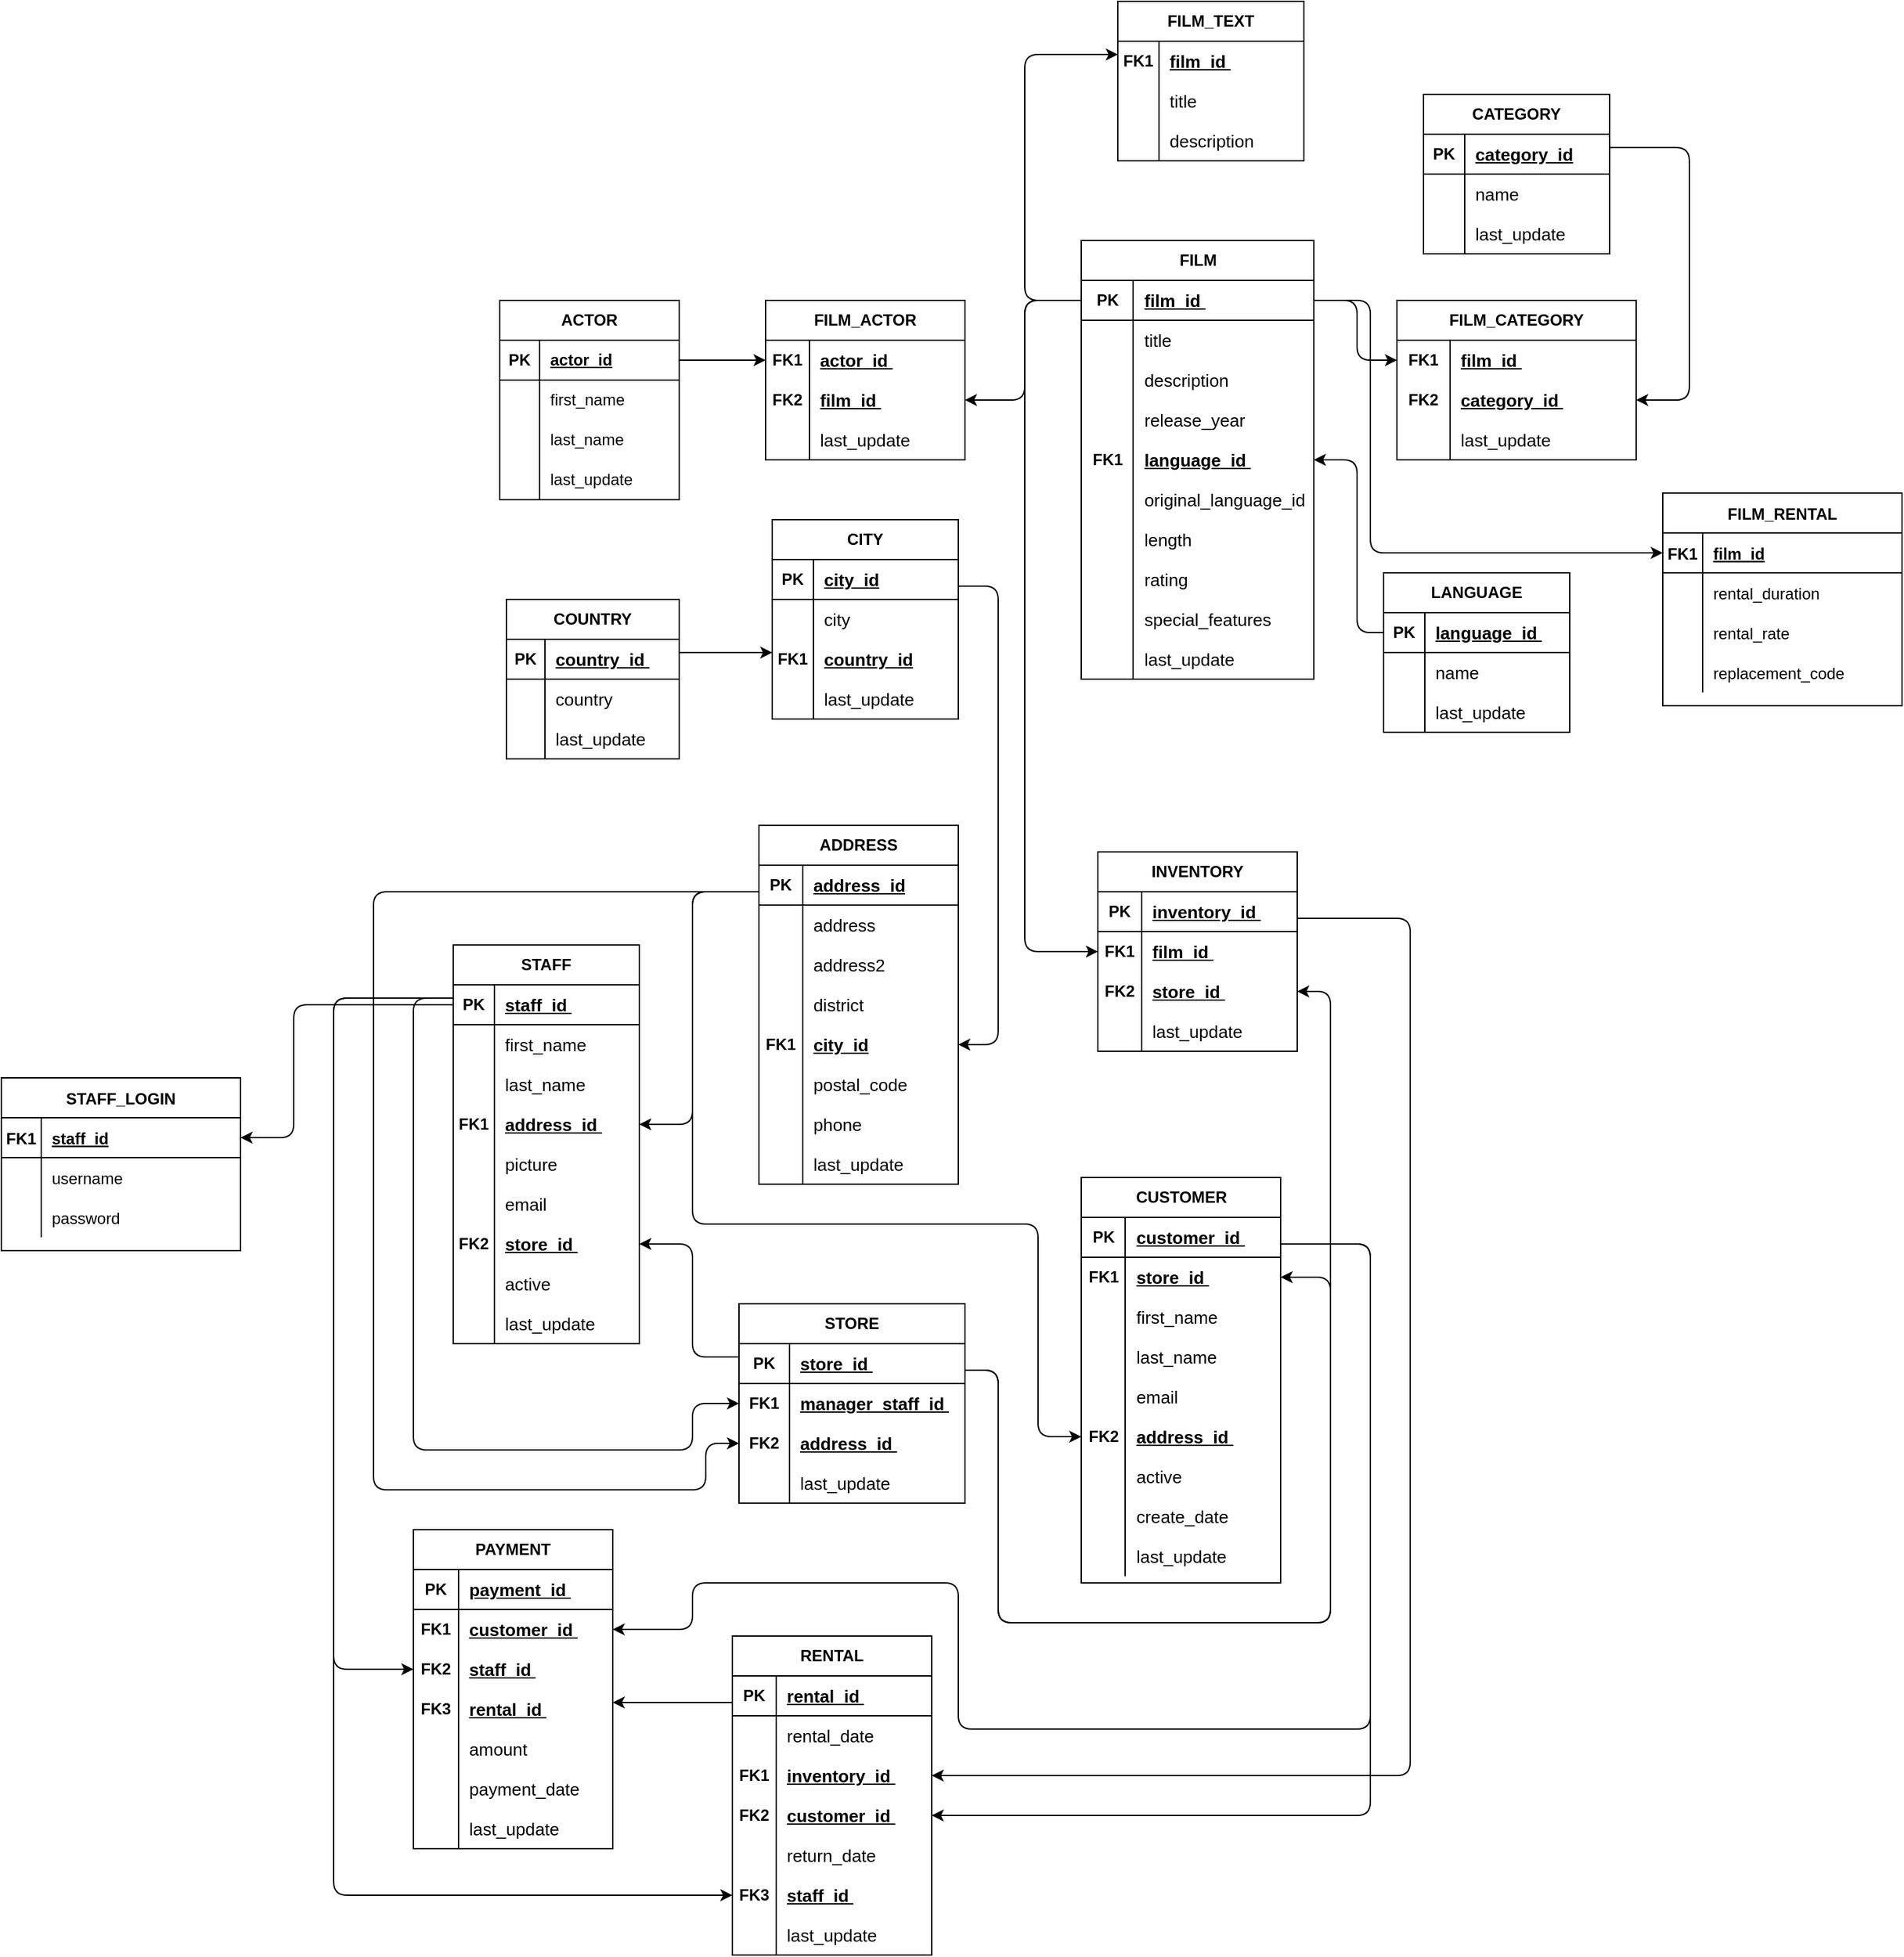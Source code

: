 <mxfile version="14.5.1" type="device"><diagram id="hzDuw-CJy6aQuLJGy8WN" name="Page-1"><mxGraphModel dx="2879" dy="2433" grid="1" gridSize="10" guides="1" tooltips="1" connect="1" arrows="1" fold="1" page="1" pageScale="1" pageWidth="850" pageHeight="1100" math="0" shadow="0"><root><mxCell id="0"/><mxCell id="1" parent="0"/><mxCell id="s1EHXb3iUAmw7SLePqEk-1" value="ACTOR" style="shape=table;html=1;whiteSpace=wrap;startSize=30;container=1;collapsible=0;childLayout=tableLayout;fixedRows=1;rowLines=0;fontStyle=1;align=center;" parent="1" vertex="1"><mxGeometry x="-25" y="-335" width="135" height="150" as="geometry"/></mxCell><mxCell id="s1EHXb3iUAmw7SLePqEk-2" value="" style="shape=partialRectangle;html=1;whiteSpace=wrap;collapsible=0;dropTarget=0;pointerEvents=0;fillColor=none;top=0;left=0;bottom=1;right=0;points=[[0,0.5],[1,0.5]];portConstraint=eastwest;" parent="s1EHXb3iUAmw7SLePqEk-1" vertex="1"><mxGeometry y="30" width="135" height="30" as="geometry"/></mxCell><mxCell id="s1EHXb3iUAmw7SLePqEk-3" value="&lt;b&gt;PK&lt;/b&gt;" style="shape=partialRectangle;html=1;whiteSpace=wrap;connectable=0;fillColor=none;top=0;left=0;bottom=0;right=0;overflow=hidden;" parent="s1EHXb3iUAmw7SLePqEk-2" vertex="1"><mxGeometry width="30" height="30" as="geometry"/></mxCell><mxCell id="s1EHXb3iUAmw7SLePqEk-4" value="&lt;b&gt;&lt;u&gt;actor_id&lt;/u&gt;&lt;/b&gt;" style="shape=partialRectangle;html=1;whiteSpace=wrap;connectable=0;fillColor=none;top=0;left=0;bottom=0;right=0;align=left;spacingLeft=6;overflow=hidden;" parent="s1EHXb3iUAmw7SLePqEk-2" vertex="1"><mxGeometry x="30" width="105" height="30" as="geometry"/></mxCell><mxCell id="s1EHXb3iUAmw7SLePqEk-5" value="" style="shape=partialRectangle;html=1;whiteSpace=wrap;collapsible=0;dropTarget=0;pointerEvents=0;fillColor=none;top=0;left=0;bottom=0;right=0;points=[[0,0.5],[1,0.5]];portConstraint=eastwest;" parent="s1EHXb3iUAmw7SLePqEk-1" vertex="1"><mxGeometry y="60" width="135" height="30" as="geometry"/></mxCell><mxCell id="s1EHXb3iUAmw7SLePqEk-6" value="" style="shape=partialRectangle;html=1;whiteSpace=wrap;connectable=0;fillColor=none;top=0;left=0;bottom=0;right=0;overflow=hidden;" parent="s1EHXb3iUAmw7SLePqEk-5" vertex="1"><mxGeometry width="30" height="30" as="geometry"/></mxCell><mxCell id="s1EHXb3iUAmw7SLePqEk-7" value="first_name" style="shape=partialRectangle;html=1;whiteSpace=wrap;connectable=0;fillColor=none;top=0;left=0;bottom=0;right=0;align=left;spacingLeft=6;overflow=hidden;" parent="s1EHXb3iUAmw7SLePqEk-5" vertex="1"><mxGeometry x="30" width="105" height="30" as="geometry"/></mxCell><mxCell id="s1EHXb3iUAmw7SLePqEk-8" value="" style="shape=partialRectangle;html=1;whiteSpace=wrap;collapsible=0;dropTarget=0;pointerEvents=0;fillColor=none;top=0;left=0;bottom=0;right=0;points=[[0,0.5],[1,0.5]];portConstraint=eastwest;" parent="s1EHXb3iUAmw7SLePqEk-1" vertex="1"><mxGeometry y="90" width="135" height="30" as="geometry"/></mxCell><mxCell id="s1EHXb3iUAmw7SLePqEk-9" value="" style="shape=partialRectangle;html=1;whiteSpace=wrap;connectable=0;fillColor=none;top=0;left=0;bottom=0;right=0;overflow=hidden;" parent="s1EHXb3iUAmw7SLePqEk-8" vertex="1"><mxGeometry width="30" height="30" as="geometry"/></mxCell><mxCell id="s1EHXb3iUAmw7SLePqEk-10" value="last_name" style="shape=partialRectangle;html=1;whiteSpace=wrap;connectable=0;fillColor=none;top=0;left=0;bottom=0;right=0;align=left;spacingLeft=6;overflow=hidden;" parent="s1EHXb3iUAmw7SLePqEk-8" vertex="1"><mxGeometry x="30" width="105" height="30" as="geometry"/></mxCell><mxCell id="s1EHXb3iUAmw7SLePqEk-11" value="" style="shape=partialRectangle;html=1;whiteSpace=wrap;collapsible=0;dropTarget=0;pointerEvents=0;fillColor=none;top=0;left=0;bottom=0;right=0;points=[[0,0.5],[1,0.5]];portConstraint=eastwest;" parent="s1EHXb3iUAmw7SLePqEk-1" vertex="1"><mxGeometry y="120" width="135" height="30" as="geometry"/></mxCell><mxCell id="s1EHXb3iUAmw7SLePqEk-12" value="" style="shape=partialRectangle;html=1;whiteSpace=wrap;connectable=0;fillColor=none;top=0;left=0;bottom=0;right=0;overflow=hidden;" parent="s1EHXb3iUAmw7SLePqEk-11" vertex="1"><mxGeometry width="30" height="30" as="geometry"/></mxCell><mxCell id="s1EHXb3iUAmw7SLePqEk-13" value="last_update" style="shape=partialRectangle;html=1;whiteSpace=wrap;connectable=0;fillColor=none;top=0;left=0;bottom=0;right=0;align=left;spacingLeft=6;overflow=hidden;" parent="s1EHXb3iUAmw7SLePqEk-11" vertex="1"><mxGeometry x="30" width="105" height="30" as="geometry"/></mxCell><mxCell id="s1EHXb3iUAmw7SLePqEk-102" value="ADDRESS" style="shape=table;html=1;whiteSpace=wrap;startSize=30;container=1;collapsible=0;childLayout=tableLayout;fixedRows=1;rowLines=0;fontStyle=1;align=center;" parent="1" vertex="1"><mxGeometry x="170" y="60" width="150" height="270" as="geometry"/></mxCell><mxCell id="s1EHXb3iUAmw7SLePqEk-103" value="" style="shape=partialRectangle;html=1;whiteSpace=wrap;collapsible=0;dropTarget=0;pointerEvents=0;fillColor=none;top=0;left=0;bottom=1;right=0;points=[[0,0.5],[1,0.5]];portConstraint=eastwest;" parent="s1EHXb3iUAmw7SLePqEk-102" vertex="1"><mxGeometry y="30" width="150" height="30" as="geometry"/></mxCell><mxCell id="s1EHXb3iUAmw7SLePqEk-104" value="&lt;b&gt;PK&lt;/b&gt;" style="shape=partialRectangle;html=1;whiteSpace=wrap;connectable=0;fillColor=none;top=0;left=0;bottom=0;right=0;overflow=hidden;" parent="s1EHXb3iUAmw7SLePqEk-103" vertex="1"><mxGeometry width="33" height="30" as="geometry"/></mxCell><mxCell id="s1EHXb3iUAmw7SLePqEk-105" value="&lt;b style=&quot;font-family: sans-serif ; font-size: 13.12px&quot;&gt;&lt;u&gt;address_id&lt;/u&gt;&lt;/b&gt;" style="shape=partialRectangle;html=1;whiteSpace=wrap;connectable=0;fillColor=none;top=0;left=0;bottom=0;right=0;align=left;spacingLeft=6;overflow=hidden;" parent="s1EHXb3iUAmw7SLePqEk-103" vertex="1"><mxGeometry x="33" width="117" height="30" as="geometry"/></mxCell><mxCell id="s1EHXb3iUAmw7SLePqEk-106" value="" style="shape=partialRectangle;html=1;whiteSpace=wrap;collapsible=0;dropTarget=0;pointerEvents=0;fillColor=none;top=0;left=0;bottom=0;right=0;points=[[0,0.5],[1,0.5]];portConstraint=eastwest;" parent="s1EHXb3iUAmw7SLePqEk-102" vertex="1"><mxGeometry y="60" width="150" height="30" as="geometry"/></mxCell><mxCell id="s1EHXb3iUAmw7SLePqEk-107" value="" style="shape=partialRectangle;html=1;whiteSpace=wrap;connectable=0;fillColor=none;top=0;left=0;bottom=0;right=0;overflow=hidden;" parent="s1EHXb3iUAmw7SLePqEk-106" vertex="1"><mxGeometry width="33" height="30" as="geometry"/></mxCell><mxCell id="s1EHXb3iUAmw7SLePqEk-108" value="&lt;span style=&quot;font-family: sans-serif ; font-size: 13.12px ; background-color: rgb(255 , 255 , 255)&quot;&gt;address&lt;/span&gt;" style="shape=partialRectangle;html=1;whiteSpace=wrap;connectable=0;fillColor=none;top=0;left=0;bottom=0;right=0;align=left;spacingLeft=6;overflow=hidden;" parent="s1EHXb3iUAmw7SLePqEk-106" vertex="1"><mxGeometry x="33" width="117" height="30" as="geometry"/></mxCell><mxCell id="s1EHXb3iUAmw7SLePqEk-109" value="" style="shape=partialRectangle;html=1;whiteSpace=wrap;collapsible=0;dropTarget=0;pointerEvents=0;fillColor=none;top=0;left=0;bottom=0;right=0;points=[[0,0.5],[1,0.5]];portConstraint=eastwest;" parent="s1EHXb3iUAmw7SLePqEk-102" vertex="1"><mxGeometry y="90" width="150" height="30" as="geometry"/></mxCell><mxCell id="s1EHXb3iUAmw7SLePqEk-110" value="" style="shape=partialRectangle;html=1;whiteSpace=wrap;connectable=0;fillColor=none;top=0;left=0;bottom=0;right=0;overflow=hidden;" parent="s1EHXb3iUAmw7SLePqEk-109" vertex="1"><mxGeometry width="33" height="30" as="geometry"/></mxCell><mxCell id="s1EHXb3iUAmw7SLePqEk-111" value="&lt;span style=&quot;font-family: sans-serif ; font-size: 13.12px ; background-color: rgb(255 , 255 , 255)&quot;&gt;address2&lt;/span&gt;" style="shape=partialRectangle;html=1;whiteSpace=wrap;connectable=0;fillColor=none;top=0;left=0;bottom=0;right=0;align=left;spacingLeft=6;overflow=hidden;" parent="s1EHXb3iUAmw7SLePqEk-109" vertex="1"><mxGeometry x="33" width="117" height="30" as="geometry"/></mxCell><mxCell id="s1EHXb3iUAmw7SLePqEk-124" value="" style="shape=partialRectangle;html=1;whiteSpace=wrap;collapsible=0;dropTarget=0;pointerEvents=0;fillColor=none;top=0;left=0;bottom=0;right=0;points=[[0,0.5],[1,0.5]];portConstraint=eastwest;" parent="s1EHXb3iUAmw7SLePqEk-102" vertex="1"><mxGeometry y="120" width="150" height="30" as="geometry"/></mxCell><mxCell id="s1EHXb3iUAmw7SLePqEk-125" value="" style="shape=partialRectangle;html=1;whiteSpace=wrap;connectable=0;fillColor=none;top=0;left=0;bottom=0;right=0;overflow=hidden;" parent="s1EHXb3iUAmw7SLePqEk-124" vertex="1"><mxGeometry width="33" height="30" as="geometry"/></mxCell><mxCell id="s1EHXb3iUAmw7SLePqEk-126" value="&lt;span style=&quot;font-family: sans-serif ; font-size: 13.12px ; background-color: rgb(255 , 255 , 255)&quot;&gt;district&lt;/span&gt;" style="shape=partialRectangle;html=1;whiteSpace=wrap;connectable=0;fillColor=none;top=0;left=0;bottom=0;right=0;align=left;spacingLeft=6;overflow=hidden;" parent="s1EHXb3iUAmw7SLePqEk-124" vertex="1"><mxGeometry x="33" width="117" height="30" as="geometry"/></mxCell><mxCell id="s1EHXb3iUAmw7SLePqEk-127" value="" style="shape=partialRectangle;html=1;whiteSpace=wrap;collapsible=0;dropTarget=0;pointerEvents=0;fillColor=none;top=0;left=0;bottom=0;right=0;points=[[0,0.5],[1,0.5]];portConstraint=eastwest;" parent="s1EHXb3iUAmw7SLePqEk-102" vertex="1"><mxGeometry y="150" width="150" height="30" as="geometry"/></mxCell><mxCell id="s1EHXb3iUAmw7SLePqEk-128" value="&lt;b&gt;FK1&lt;/b&gt;" style="shape=partialRectangle;html=1;whiteSpace=wrap;connectable=0;fillColor=none;top=0;left=0;bottom=0;right=0;overflow=hidden;" parent="s1EHXb3iUAmw7SLePqEk-127" vertex="1"><mxGeometry width="33" height="30" as="geometry"/></mxCell><mxCell id="s1EHXb3iUAmw7SLePqEk-129" value="&lt;u style=&quot;font-family: sans-serif ; font-size: 13.12px ; font-weight: 700&quot;&gt;city_id&lt;/u&gt;" style="shape=partialRectangle;html=1;whiteSpace=wrap;connectable=0;fillColor=none;top=0;left=0;bottom=0;right=0;align=left;spacingLeft=6;overflow=hidden;" parent="s1EHXb3iUAmw7SLePqEk-127" vertex="1"><mxGeometry x="33" width="117" height="30" as="geometry"/></mxCell><mxCell id="s1EHXb3iUAmw7SLePqEk-130" value="" style="shape=partialRectangle;html=1;whiteSpace=wrap;collapsible=0;dropTarget=0;pointerEvents=0;fillColor=none;top=0;left=0;bottom=0;right=0;points=[[0,0.5],[1,0.5]];portConstraint=eastwest;" parent="s1EHXb3iUAmw7SLePqEk-102" vertex="1"><mxGeometry y="180" width="150" height="30" as="geometry"/></mxCell><mxCell id="s1EHXb3iUAmw7SLePqEk-131" value="" style="shape=partialRectangle;html=1;whiteSpace=wrap;connectable=0;fillColor=none;top=0;left=0;bottom=0;right=0;overflow=hidden;" parent="s1EHXb3iUAmw7SLePqEk-130" vertex="1"><mxGeometry width="33" height="30" as="geometry"/></mxCell><mxCell id="s1EHXb3iUAmw7SLePqEk-132" value="&lt;span style=&quot;font-family: sans-serif ; font-size: 13.12px ; background-color: rgb(255 , 255 , 255)&quot;&gt;postal_code&lt;/span&gt;" style="shape=partialRectangle;html=1;whiteSpace=wrap;connectable=0;fillColor=none;top=0;left=0;bottom=0;right=0;align=left;spacingLeft=6;overflow=hidden;" parent="s1EHXb3iUAmw7SLePqEk-130" vertex="1"><mxGeometry x="33" width="117" height="30" as="geometry"/></mxCell><mxCell id="s1EHXb3iUAmw7SLePqEk-133" value="" style="shape=partialRectangle;html=1;whiteSpace=wrap;collapsible=0;dropTarget=0;pointerEvents=0;fillColor=none;top=0;left=0;bottom=0;right=0;points=[[0,0.5],[1,0.5]];portConstraint=eastwest;" parent="s1EHXb3iUAmw7SLePqEk-102" vertex="1"><mxGeometry y="210" width="150" height="30" as="geometry"/></mxCell><mxCell id="s1EHXb3iUAmw7SLePqEk-134" value="" style="shape=partialRectangle;html=1;whiteSpace=wrap;connectable=0;fillColor=none;top=0;left=0;bottom=0;right=0;overflow=hidden;" parent="s1EHXb3iUAmw7SLePqEk-133" vertex="1"><mxGeometry width="33" height="30" as="geometry"/></mxCell><mxCell id="s1EHXb3iUAmw7SLePqEk-135" value="&lt;span style=&quot;font-family: sans-serif ; font-size: 13.12px ; background-color: rgb(255 , 255 , 255)&quot;&gt;phone&lt;/span&gt;" style="shape=partialRectangle;html=1;whiteSpace=wrap;connectable=0;fillColor=none;top=0;left=0;bottom=0;right=0;align=left;spacingLeft=6;overflow=hidden;" parent="s1EHXb3iUAmw7SLePqEk-133" vertex="1"><mxGeometry x="33" width="117" height="30" as="geometry"/></mxCell><mxCell id="s1EHXb3iUAmw7SLePqEk-136" value="" style="shape=partialRectangle;html=1;whiteSpace=wrap;collapsible=0;dropTarget=0;pointerEvents=0;fillColor=none;top=0;left=0;bottom=0;right=0;points=[[0,0.5],[1,0.5]];portConstraint=eastwest;" parent="s1EHXb3iUAmw7SLePqEk-102" vertex="1"><mxGeometry y="240" width="150" height="30" as="geometry"/></mxCell><mxCell id="s1EHXb3iUAmw7SLePqEk-137" value="" style="shape=partialRectangle;html=1;whiteSpace=wrap;connectable=0;fillColor=none;top=0;left=0;bottom=0;right=0;overflow=hidden;" parent="s1EHXb3iUAmw7SLePqEk-136" vertex="1"><mxGeometry width="33" height="30" as="geometry"/></mxCell><mxCell id="s1EHXb3iUAmw7SLePqEk-138" value="&lt;span style=&quot;font-family: sans-serif ; font-size: 13.12px ; background-color: rgb(255 , 255 , 255)&quot;&gt;last_update&lt;/span&gt;" style="shape=partialRectangle;html=1;whiteSpace=wrap;connectable=0;fillColor=none;top=0;left=0;bottom=0;right=0;align=left;spacingLeft=6;overflow=hidden;" parent="s1EHXb3iUAmw7SLePqEk-136" vertex="1"><mxGeometry x="33" width="117" height="30" as="geometry"/></mxCell><mxCell id="s1EHXb3iUAmw7SLePqEk-139" value="CATEGORY" style="shape=table;html=1;whiteSpace=wrap;startSize=30;container=1;collapsible=0;childLayout=tableLayout;fixedRows=1;rowLines=0;fontStyle=1;align=center;" parent="1" vertex="1"><mxGeometry x="670" y="-490" width="140" height="120" as="geometry"/></mxCell><mxCell id="s1EHXb3iUAmw7SLePqEk-140" value="" style="shape=partialRectangle;html=1;whiteSpace=wrap;collapsible=0;dropTarget=0;pointerEvents=0;fillColor=none;top=0;left=0;bottom=1;right=0;points=[[0,0.5],[1,0.5]];portConstraint=eastwest;" parent="s1EHXb3iUAmw7SLePqEk-139" vertex="1"><mxGeometry y="30" width="140" height="30" as="geometry"/></mxCell><mxCell id="s1EHXb3iUAmw7SLePqEk-141" value="&lt;b&gt;PK&lt;/b&gt;" style="shape=partialRectangle;html=1;whiteSpace=wrap;connectable=0;fillColor=none;top=0;left=0;bottom=0;right=0;overflow=hidden;" parent="s1EHXb3iUAmw7SLePqEk-140" vertex="1"><mxGeometry width="31" height="30" as="geometry"/></mxCell><mxCell id="s1EHXb3iUAmw7SLePqEk-142" value="&lt;span style=&quot;font-family: sans-serif ; font-size: 13.12px ; font-weight: 700 ; background-color: rgb(255 , 255 , 255)&quot;&gt;&lt;u&gt;category_id&lt;/u&gt;&lt;/span&gt;" style="shape=partialRectangle;html=1;whiteSpace=wrap;connectable=0;fillColor=none;top=0;left=0;bottom=0;right=0;align=left;spacingLeft=6;overflow=hidden;" parent="s1EHXb3iUAmw7SLePqEk-140" vertex="1"><mxGeometry x="31" width="109" height="30" as="geometry"/></mxCell><mxCell id="s1EHXb3iUAmw7SLePqEk-143" value="" style="shape=partialRectangle;html=1;whiteSpace=wrap;collapsible=0;dropTarget=0;pointerEvents=0;fillColor=none;top=0;left=0;bottom=0;right=0;points=[[0,0.5],[1,0.5]];portConstraint=eastwest;" parent="s1EHXb3iUAmw7SLePqEk-139" vertex="1"><mxGeometry y="60" width="140" height="30" as="geometry"/></mxCell><mxCell id="s1EHXb3iUAmw7SLePqEk-144" value="" style="shape=partialRectangle;html=1;whiteSpace=wrap;connectable=0;fillColor=none;top=0;left=0;bottom=0;right=0;overflow=hidden;" parent="s1EHXb3iUAmw7SLePqEk-143" vertex="1"><mxGeometry width="31" height="30" as="geometry"/></mxCell><mxCell id="s1EHXb3iUAmw7SLePqEk-145" value="&lt;span style=&quot;font-family: sans-serif ; font-size: 13.12px ; background-color: rgb(255 , 255 , 255)&quot;&gt;name&lt;/span&gt;" style="shape=partialRectangle;html=1;whiteSpace=wrap;connectable=0;fillColor=none;top=0;left=0;bottom=0;right=0;align=left;spacingLeft=6;overflow=hidden;" parent="s1EHXb3iUAmw7SLePqEk-143" vertex="1"><mxGeometry x="31" width="109" height="30" as="geometry"/></mxCell><mxCell id="s1EHXb3iUAmw7SLePqEk-146" value="" style="shape=partialRectangle;html=1;whiteSpace=wrap;collapsible=0;dropTarget=0;pointerEvents=0;fillColor=none;top=0;left=0;bottom=0;right=0;points=[[0,0.5],[1,0.5]];portConstraint=eastwest;" parent="s1EHXb3iUAmw7SLePqEk-139" vertex="1"><mxGeometry y="90" width="140" height="30" as="geometry"/></mxCell><mxCell id="s1EHXb3iUAmw7SLePqEk-147" value="" style="shape=partialRectangle;html=1;whiteSpace=wrap;connectable=0;fillColor=none;top=0;left=0;bottom=0;right=0;overflow=hidden;" parent="s1EHXb3iUAmw7SLePqEk-146" vertex="1"><mxGeometry width="31" height="30" as="geometry"/></mxCell><mxCell id="s1EHXb3iUAmw7SLePqEk-148" value="&lt;span style=&quot;font-family: sans-serif ; font-size: 13.12px ; background-color: rgb(255 , 255 , 255)&quot;&gt;last_update&lt;/span&gt;" style="shape=partialRectangle;html=1;whiteSpace=wrap;connectable=0;fillColor=none;top=0;left=0;bottom=0;right=0;align=left;spacingLeft=6;overflow=hidden;" parent="s1EHXb3iUAmw7SLePqEk-146" vertex="1"><mxGeometry x="31" width="109" height="30" as="geometry"/></mxCell><mxCell id="s1EHXb3iUAmw7SLePqEk-149" value="CITY" style="shape=table;html=1;whiteSpace=wrap;startSize=30;container=1;collapsible=0;childLayout=tableLayout;fixedRows=1;rowLines=0;fontStyle=1;align=center;" parent="1" vertex="1"><mxGeometry x="180" y="-170" width="140" height="150" as="geometry"/></mxCell><mxCell id="s1EHXb3iUAmw7SLePqEk-150" value="" style="shape=partialRectangle;html=1;whiteSpace=wrap;collapsible=0;dropTarget=0;pointerEvents=0;fillColor=none;top=0;left=0;bottom=1;right=0;points=[[0,0.5],[1,0.5]];portConstraint=eastwest;" parent="s1EHXb3iUAmw7SLePqEk-149" vertex="1"><mxGeometry y="30" width="140" height="30" as="geometry"/></mxCell><mxCell id="s1EHXb3iUAmw7SLePqEk-151" value="&lt;b&gt;PK&lt;/b&gt;" style="shape=partialRectangle;html=1;whiteSpace=wrap;connectable=0;fillColor=none;top=0;left=0;bottom=0;right=0;overflow=hidden;" parent="s1EHXb3iUAmw7SLePqEk-150" vertex="1"><mxGeometry width="31" height="30" as="geometry"/></mxCell><mxCell id="s1EHXb3iUAmw7SLePqEk-152" value="&lt;span style=&quot;font-family: sans-serif ; font-size: 13.12px ; font-weight: 700 ; background-color: rgb(255 , 255 , 255)&quot;&gt;&lt;u&gt;city_id&lt;/u&gt;&lt;/span&gt;" style="shape=partialRectangle;html=1;whiteSpace=wrap;connectable=0;fillColor=none;top=0;left=0;bottom=0;right=0;align=left;spacingLeft=6;overflow=hidden;" parent="s1EHXb3iUAmw7SLePqEk-150" vertex="1"><mxGeometry x="31" width="109" height="30" as="geometry"/></mxCell><mxCell id="s1EHXb3iUAmw7SLePqEk-153" value="" style="shape=partialRectangle;html=1;whiteSpace=wrap;collapsible=0;dropTarget=0;pointerEvents=0;fillColor=none;top=0;left=0;bottom=0;right=0;points=[[0,0.5],[1,0.5]];portConstraint=eastwest;" parent="s1EHXb3iUAmw7SLePqEk-149" vertex="1"><mxGeometry y="60" width="140" height="30" as="geometry"/></mxCell><mxCell id="s1EHXb3iUAmw7SLePqEk-154" value="" style="shape=partialRectangle;html=1;whiteSpace=wrap;connectable=0;fillColor=none;top=0;left=0;bottom=0;right=0;overflow=hidden;" parent="s1EHXb3iUAmw7SLePqEk-153" vertex="1"><mxGeometry width="31" height="30" as="geometry"/></mxCell><mxCell id="s1EHXb3iUAmw7SLePqEk-155" value="&lt;span style=&quot;font-family: sans-serif ; font-size: 13.12px ; background-color: rgb(255 , 255 , 255)&quot;&gt;city&lt;/span&gt;" style="shape=partialRectangle;html=1;whiteSpace=wrap;connectable=0;fillColor=none;top=0;left=0;bottom=0;right=0;align=left;spacingLeft=6;overflow=hidden;" parent="s1EHXb3iUAmw7SLePqEk-153" vertex="1"><mxGeometry x="31" width="109" height="30" as="geometry"/></mxCell><mxCell id="s1EHXb3iUAmw7SLePqEk-156" value="" style="shape=partialRectangle;html=1;whiteSpace=wrap;collapsible=0;dropTarget=0;pointerEvents=0;fillColor=none;top=0;left=0;bottom=0;right=0;points=[[0,0.5],[1,0.5]];portConstraint=eastwest;" parent="s1EHXb3iUAmw7SLePqEk-149" vertex="1"><mxGeometry y="90" width="140" height="30" as="geometry"/></mxCell><mxCell id="s1EHXb3iUAmw7SLePqEk-157" value="&lt;b&gt;FK1&lt;/b&gt;" style="shape=partialRectangle;html=1;whiteSpace=wrap;connectable=0;fillColor=none;top=0;left=0;bottom=0;right=0;overflow=hidden;" parent="s1EHXb3iUAmw7SLePqEk-156" vertex="1"><mxGeometry width="31" height="30" as="geometry"/></mxCell><mxCell id="s1EHXb3iUAmw7SLePqEk-158" value="&lt;span style=&quot;font-family: sans-serif ; font-size: 13.12px ; background-color: rgb(255 , 255 , 255)&quot;&gt;&lt;b&gt;&lt;u&gt;country_id&lt;/u&gt;&lt;/b&gt;&lt;/span&gt;" style="shape=partialRectangle;html=1;whiteSpace=wrap;connectable=0;fillColor=none;top=0;left=0;bottom=0;right=0;align=left;spacingLeft=6;overflow=hidden;" parent="s1EHXb3iUAmw7SLePqEk-156" vertex="1"><mxGeometry x="31" width="109" height="30" as="geometry"/></mxCell><mxCell id="s1EHXb3iUAmw7SLePqEk-159" value="" style="shape=partialRectangle;html=1;whiteSpace=wrap;collapsible=0;dropTarget=0;pointerEvents=0;fillColor=none;top=0;left=0;bottom=0;right=0;points=[[0,0.5],[1,0.5]];portConstraint=eastwest;" parent="s1EHXb3iUAmw7SLePqEk-149" vertex="1"><mxGeometry y="120" width="140" height="30" as="geometry"/></mxCell><mxCell id="s1EHXb3iUAmw7SLePqEk-160" value="" style="shape=partialRectangle;html=1;whiteSpace=wrap;connectable=0;fillColor=none;top=0;left=0;bottom=0;right=0;overflow=hidden;" parent="s1EHXb3iUAmw7SLePqEk-159" vertex="1"><mxGeometry width="31" height="30" as="geometry"/></mxCell><mxCell id="s1EHXb3iUAmw7SLePqEk-161" value="&lt;span style=&quot;font-family: sans-serif ; font-size: 13.12px ; background-color: rgb(255 , 255 , 255)&quot;&gt;last_update&lt;/span&gt;" style="shape=partialRectangle;html=1;whiteSpace=wrap;connectable=0;fillColor=none;top=0;left=0;bottom=0;right=0;align=left;spacingLeft=6;overflow=hidden;" parent="s1EHXb3iUAmw7SLePqEk-159" vertex="1"><mxGeometry x="31" width="109" height="30" as="geometry"/></mxCell><mxCell id="s1EHXb3iUAmw7SLePqEk-162" value="COUNTRY" style="shape=table;html=1;whiteSpace=wrap;startSize=30;container=1;collapsible=0;childLayout=tableLayout;fixedRows=1;rowLines=0;fontStyle=1;align=center;" parent="1" vertex="1"><mxGeometry x="-20" y="-110" width="130" height="120" as="geometry"/></mxCell><mxCell id="s1EHXb3iUAmw7SLePqEk-163" value="" style="shape=partialRectangle;html=1;whiteSpace=wrap;collapsible=0;dropTarget=0;pointerEvents=0;fillColor=none;top=0;left=0;bottom=1;right=0;points=[[0,0.5],[1,0.5]];portConstraint=eastwest;" parent="s1EHXb3iUAmw7SLePqEk-162" vertex="1"><mxGeometry y="30" width="130" height="30" as="geometry"/></mxCell><mxCell id="s1EHXb3iUAmw7SLePqEk-164" value="&lt;b&gt;PK&lt;/b&gt;" style="shape=partialRectangle;html=1;whiteSpace=wrap;connectable=0;fillColor=none;top=0;left=0;bottom=0;right=0;overflow=hidden;" parent="s1EHXb3iUAmw7SLePqEk-163" vertex="1"><mxGeometry width="29" height="30" as="geometry"/></mxCell><mxCell id="s1EHXb3iUAmw7SLePqEk-165" value="&lt;span style=&quot;font-family: sans-serif ; font-size: 13.12px ; font-weight: 700 ; background-color: rgb(255 , 255 , 255)&quot;&gt;&lt;u&gt;country_id&amp;nbsp;&lt;/u&gt;&lt;/span&gt;" style="shape=partialRectangle;html=1;whiteSpace=wrap;connectable=0;fillColor=none;top=0;left=0;bottom=0;right=0;align=left;spacingLeft=6;overflow=hidden;" parent="s1EHXb3iUAmw7SLePqEk-163" vertex="1"><mxGeometry x="29" width="101" height="30" as="geometry"/></mxCell><mxCell id="s1EHXb3iUAmw7SLePqEk-166" value="" style="shape=partialRectangle;html=1;whiteSpace=wrap;collapsible=0;dropTarget=0;pointerEvents=0;fillColor=none;top=0;left=0;bottom=0;right=0;points=[[0,0.5],[1,0.5]];portConstraint=eastwest;" parent="s1EHXb3iUAmw7SLePqEk-162" vertex="1"><mxGeometry y="60" width="130" height="30" as="geometry"/></mxCell><mxCell id="s1EHXb3iUAmw7SLePqEk-167" value="" style="shape=partialRectangle;html=1;whiteSpace=wrap;connectable=0;fillColor=none;top=0;left=0;bottom=0;right=0;overflow=hidden;" parent="s1EHXb3iUAmw7SLePqEk-166" vertex="1"><mxGeometry width="29" height="30" as="geometry"/></mxCell><mxCell id="s1EHXb3iUAmw7SLePqEk-168" value="&lt;span style=&quot;font-family: sans-serif ; font-size: 13.12px ; background-color: rgb(255 , 255 , 255)&quot;&gt;country&lt;/span&gt;" style="shape=partialRectangle;html=1;whiteSpace=wrap;connectable=0;fillColor=none;top=0;left=0;bottom=0;right=0;align=left;spacingLeft=6;overflow=hidden;" parent="s1EHXb3iUAmw7SLePqEk-166" vertex="1"><mxGeometry x="29" width="101" height="30" as="geometry"/></mxCell><mxCell id="s1EHXb3iUAmw7SLePqEk-169" value="" style="shape=partialRectangle;html=1;whiteSpace=wrap;collapsible=0;dropTarget=0;pointerEvents=0;fillColor=none;top=0;left=0;bottom=0;right=0;points=[[0,0.5],[1,0.5]];portConstraint=eastwest;" parent="s1EHXb3iUAmw7SLePqEk-162" vertex="1"><mxGeometry y="90" width="130" height="30" as="geometry"/></mxCell><mxCell id="s1EHXb3iUAmw7SLePqEk-170" value="" style="shape=partialRectangle;html=1;whiteSpace=wrap;connectable=0;fillColor=none;top=0;left=0;bottom=0;right=0;overflow=hidden;" parent="s1EHXb3iUAmw7SLePqEk-169" vertex="1"><mxGeometry width="29" height="30" as="geometry"/></mxCell><mxCell id="s1EHXb3iUAmw7SLePqEk-171" value="&lt;span style=&quot;font-family: sans-serif ; font-size: 13.12px ; background-color: rgb(255 , 255 , 255)&quot;&gt;last_update&lt;/span&gt;" style="shape=partialRectangle;html=1;whiteSpace=wrap;connectable=0;fillColor=none;top=0;left=0;bottom=0;right=0;align=left;spacingLeft=6;overflow=hidden;" parent="s1EHXb3iUAmw7SLePqEk-169" vertex="1"><mxGeometry x="29" width="101" height="30" as="geometry"/></mxCell><mxCell id="s1EHXb3iUAmw7SLePqEk-172" value="CUSTOMER" style="shape=table;html=1;whiteSpace=wrap;startSize=30;container=1;collapsible=0;childLayout=tableLayout;fixedRows=1;rowLines=0;fontStyle=1;align=center;" parent="1" vertex="1"><mxGeometry x="412.5" y="325" width="150" height="305" as="geometry"/></mxCell><mxCell id="s1EHXb3iUAmw7SLePqEk-173" value="" style="shape=partialRectangle;html=1;whiteSpace=wrap;collapsible=0;dropTarget=0;pointerEvents=0;fillColor=none;top=0;left=0;bottom=1;right=0;points=[[0,0.5],[1,0.5]];portConstraint=eastwest;" parent="s1EHXb3iUAmw7SLePqEk-172" vertex="1"><mxGeometry y="30" width="150" height="30" as="geometry"/></mxCell><mxCell id="s1EHXb3iUAmw7SLePqEk-174" value="&lt;b&gt;PK&lt;/b&gt;" style="shape=partialRectangle;html=1;whiteSpace=wrap;connectable=0;fillColor=none;top=0;left=0;bottom=0;right=0;overflow=hidden;" parent="s1EHXb3iUAmw7SLePqEk-173" vertex="1"><mxGeometry width="33" height="30" as="geometry"/></mxCell><mxCell id="s1EHXb3iUAmw7SLePqEk-175" value="&lt;span style=&quot;font-family: sans-serif ; font-size: 13.12px ; font-weight: 700 ; background-color: rgb(255 , 255 , 255)&quot;&gt;&lt;u&gt;customer_id&amp;nbsp;&lt;/u&gt;&lt;/span&gt;" style="shape=partialRectangle;html=1;whiteSpace=wrap;connectable=0;fillColor=none;top=0;left=0;bottom=0;right=0;align=left;spacingLeft=6;overflow=hidden;" parent="s1EHXb3iUAmw7SLePqEk-173" vertex="1"><mxGeometry x="33" width="117" height="30" as="geometry"/></mxCell><mxCell id="s1EHXb3iUAmw7SLePqEk-176" value="" style="shape=partialRectangle;html=1;whiteSpace=wrap;collapsible=0;dropTarget=0;pointerEvents=0;fillColor=none;top=0;left=0;bottom=0;right=0;points=[[0,0.5],[1,0.5]];portConstraint=eastwest;" parent="s1EHXb3iUAmw7SLePqEk-172" vertex="1"><mxGeometry y="60" width="150" height="30" as="geometry"/></mxCell><mxCell id="s1EHXb3iUAmw7SLePqEk-177" value="&lt;b&gt;FK1&lt;/b&gt;" style="shape=partialRectangle;html=1;whiteSpace=wrap;connectable=0;fillColor=none;top=0;left=0;bottom=0;right=0;overflow=hidden;" parent="s1EHXb3iUAmw7SLePqEk-176" vertex="1"><mxGeometry width="33" height="30" as="geometry"/></mxCell><mxCell id="s1EHXb3iUAmw7SLePqEk-178" value="&lt;span style=&quot;font-family: sans-serif ; font-size: 13.12px ; font-weight: 700 ; background-color: rgb(255 , 255 , 255)&quot;&gt;&lt;u&gt;store_id&amp;nbsp;&lt;/u&gt;&lt;/span&gt;" style="shape=partialRectangle;html=1;whiteSpace=wrap;connectable=0;fillColor=none;top=0;left=0;bottom=0;right=0;align=left;spacingLeft=6;overflow=hidden;" parent="s1EHXb3iUAmw7SLePqEk-176" vertex="1"><mxGeometry x="33" width="117" height="30" as="geometry"/></mxCell><mxCell id="s1EHXb3iUAmw7SLePqEk-179" value="" style="shape=partialRectangle;html=1;whiteSpace=wrap;collapsible=0;dropTarget=0;pointerEvents=0;fillColor=none;top=0;left=0;bottom=0;right=0;points=[[0,0.5],[1,0.5]];portConstraint=eastwest;" parent="s1EHXb3iUAmw7SLePqEk-172" vertex="1"><mxGeometry y="90" width="150" height="30" as="geometry"/></mxCell><mxCell id="s1EHXb3iUAmw7SLePqEk-180" value="" style="shape=partialRectangle;html=1;whiteSpace=wrap;connectable=0;fillColor=none;top=0;left=0;bottom=0;right=0;overflow=hidden;" parent="s1EHXb3iUAmw7SLePqEk-179" vertex="1"><mxGeometry width="33" height="30" as="geometry"/></mxCell><mxCell id="s1EHXb3iUAmw7SLePqEk-181" value="&lt;span style=&quot;font-family: sans-serif ; font-size: 13.12px ; background-color: rgb(255 , 255 , 255)&quot;&gt;first_name&lt;/span&gt;" style="shape=partialRectangle;html=1;whiteSpace=wrap;connectable=0;fillColor=none;top=0;left=0;bottom=0;right=0;align=left;spacingLeft=6;overflow=hidden;" parent="s1EHXb3iUAmw7SLePqEk-179" vertex="1"><mxGeometry x="33" width="117" height="30" as="geometry"/></mxCell><mxCell id="s1EHXb3iUAmw7SLePqEk-182" value="" style="shape=partialRectangle;html=1;whiteSpace=wrap;collapsible=0;dropTarget=0;pointerEvents=0;fillColor=none;top=0;left=0;bottom=0;right=0;points=[[0,0.5],[1,0.5]];portConstraint=eastwest;" parent="s1EHXb3iUAmw7SLePqEk-172" vertex="1"><mxGeometry y="120" width="150" height="30" as="geometry"/></mxCell><mxCell id="s1EHXb3iUAmw7SLePqEk-183" value="" style="shape=partialRectangle;html=1;whiteSpace=wrap;connectable=0;fillColor=none;top=0;left=0;bottom=0;right=0;overflow=hidden;" parent="s1EHXb3iUAmw7SLePqEk-182" vertex="1"><mxGeometry width="33" height="30" as="geometry"/></mxCell><mxCell id="s1EHXb3iUAmw7SLePqEk-184" value="&lt;span style=&quot;font-family: sans-serif ; font-size: 13.12px ; background-color: rgb(255 , 255 , 255)&quot;&gt;last_name&lt;/span&gt;" style="shape=partialRectangle;html=1;whiteSpace=wrap;connectable=0;fillColor=none;top=0;left=0;bottom=0;right=0;align=left;spacingLeft=6;overflow=hidden;" parent="s1EHXb3iUAmw7SLePqEk-182" vertex="1"><mxGeometry x="33" width="117" height="30" as="geometry"/></mxCell><mxCell id="s1EHXb3iUAmw7SLePqEk-185" value="" style="shape=partialRectangle;html=1;whiteSpace=wrap;collapsible=0;dropTarget=0;pointerEvents=0;fillColor=none;top=0;left=0;bottom=0;right=0;points=[[0,0.5],[1,0.5]];portConstraint=eastwest;" parent="s1EHXb3iUAmw7SLePqEk-172" vertex="1"><mxGeometry y="150" width="150" height="30" as="geometry"/></mxCell><mxCell id="s1EHXb3iUAmw7SLePqEk-186" value="" style="shape=partialRectangle;html=1;whiteSpace=wrap;connectable=0;fillColor=none;top=0;left=0;bottom=0;right=0;overflow=hidden;" parent="s1EHXb3iUAmw7SLePqEk-185" vertex="1"><mxGeometry width="33" height="30" as="geometry"/></mxCell><mxCell id="s1EHXb3iUAmw7SLePqEk-187" value="&lt;span style=&quot;font-family: sans-serif ; font-size: 13.12px ; background-color: rgb(255 , 255 , 255)&quot;&gt;email&lt;/span&gt;" style="shape=partialRectangle;html=1;whiteSpace=wrap;connectable=0;fillColor=none;top=0;left=0;bottom=0;right=0;align=left;spacingLeft=6;overflow=hidden;" parent="s1EHXb3iUAmw7SLePqEk-185" vertex="1"><mxGeometry x="33" width="117" height="30" as="geometry"/></mxCell><mxCell id="s1EHXb3iUAmw7SLePqEk-188" value="" style="shape=partialRectangle;html=1;whiteSpace=wrap;collapsible=0;dropTarget=0;pointerEvents=0;fillColor=none;top=0;left=0;bottom=0;right=0;points=[[0,0.5],[1,0.5]];portConstraint=eastwest;" parent="s1EHXb3iUAmw7SLePqEk-172" vertex="1"><mxGeometry y="180" width="150" height="30" as="geometry"/></mxCell><mxCell id="s1EHXb3iUAmw7SLePqEk-189" value="&lt;b&gt;FK2&lt;/b&gt;" style="shape=partialRectangle;html=1;whiteSpace=wrap;connectable=0;fillColor=none;top=0;left=0;bottom=0;right=0;overflow=hidden;" parent="s1EHXb3iUAmw7SLePqEk-188" vertex="1"><mxGeometry width="33" height="30" as="geometry"/></mxCell><mxCell id="s1EHXb3iUAmw7SLePqEk-190" value="&lt;span style=&quot;font-family: sans-serif ; font-size: 13.12px ; font-weight: 700 ; background-color: rgb(255 , 255 , 255)&quot;&gt;&lt;u&gt;address_id&amp;nbsp;&lt;/u&gt;&lt;/span&gt;" style="shape=partialRectangle;html=1;whiteSpace=wrap;connectable=0;fillColor=none;top=0;left=0;bottom=0;right=0;align=left;spacingLeft=6;overflow=hidden;" parent="s1EHXb3iUAmw7SLePqEk-188" vertex="1"><mxGeometry x="33" width="117" height="30" as="geometry"/></mxCell><mxCell id="s1EHXb3iUAmw7SLePqEk-191" value="" style="shape=partialRectangle;html=1;whiteSpace=wrap;collapsible=0;dropTarget=0;pointerEvents=0;fillColor=none;top=0;left=0;bottom=0;right=0;points=[[0,0.5],[1,0.5]];portConstraint=eastwest;" parent="s1EHXb3iUAmw7SLePqEk-172" vertex="1"><mxGeometry y="210" width="150" height="30" as="geometry"/></mxCell><mxCell id="s1EHXb3iUAmw7SLePqEk-192" value="" style="shape=partialRectangle;html=1;whiteSpace=wrap;connectable=0;fillColor=none;top=0;left=0;bottom=0;right=0;overflow=hidden;" parent="s1EHXb3iUAmw7SLePqEk-191" vertex="1"><mxGeometry width="33" height="30" as="geometry"/></mxCell><mxCell id="s1EHXb3iUAmw7SLePqEk-193" value="&lt;span style=&quot;font-family: sans-serif ; font-size: 13.12px ; background-color: rgb(255 , 255 , 255)&quot;&gt;active&lt;/span&gt;" style="shape=partialRectangle;html=1;whiteSpace=wrap;connectable=0;fillColor=none;top=0;left=0;bottom=0;right=0;align=left;spacingLeft=6;overflow=hidden;" parent="s1EHXb3iUAmw7SLePqEk-191" vertex="1"><mxGeometry x="33" width="117" height="30" as="geometry"/></mxCell><mxCell id="s1EHXb3iUAmw7SLePqEk-194" value="" style="shape=partialRectangle;html=1;whiteSpace=wrap;collapsible=0;dropTarget=0;pointerEvents=0;fillColor=none;top=0;left=0;bottom=0;right=0;points=[[0,0.5],[1,0.5]];portConstraint=eastwest;" parent="s1EHXb3iUAmw7SLePqEk-172" vertex="1"><mxGeometry y="240" width="150" height="30" as="geometry"/></mxCell><mxCell id="s1EHXb3iUAmw7SLePqEk-195" value="" style="shape=partialRectangle;html=1;whiteSpace=wrap;connectable=0;fillColor=none;top=0;left=0;bottom=0;right=0;overflow=hidden;" parent="s1EHXb3iUAmw7SLePqEk-194" vertex="1"><mxGeometry width="33" height="30" as="geometry"/></mxCell><mxCell id="s1EHXb3iUAmw7SLePqEk-196" value="&lt;span style=&quot;font-family: sans-serif ; font-size: 13.12px ; background-color: rgb(255 , 255 , 255)&quot;&gt;create_date&lt;/span&gt;" style="shape=partialRectangle;html=1;whiteSpace=wrap;connectable=0;fillColor=none;top=0;left=0;bottom=0;right=0;align=left;spacingLeft=6;overflow=hidden;" parent="s1EHXb3iUAmw7SLePqEk-194" vertex="1"><mxGeometry x="33" width="117" height="30" as="geometry"/></mxCell><mxCell id="s1EHXb3iUAmw7SLePqEk-197" value="" style="shape=partialRectangle;html=1;whiteSpace=wrap;collapsible=0;dropTarget=0;pointerEvents=0;fillColor=none;top=0;left=0;bottom=0;right=0;points=[[0,0.5],[1,0.5]];portConstraint=eastwest;" parent="s1EHXb3iUAmw7SLePqEk-172" vertex="1"><mxGeometry y="270" width="150" height="30" as="geometry"/></mxCell><mxCell id="s1EHXb3iUAmw7SLePqEk-198" value="" style="shape=partialRectangle;html=1;whiteSpace=wrap;connectable=0;fillColor=none;top=0;left=0;bottom=0;right=0;overflow=hidden;" parent="s1EHXb3iUAmw7SLePqEk-197" vertex="1"><mxGeometry width="33" height="30" as="geometry"/></mxCell><mxCell id="s1EHXb3iUAmw7SLePqEk-199" value="&lt;span style=&quot;font-family: sans-serif ; font-size: 13.12px ; background-color: rgb(255 , 255 , 255)&quot;&gt;last_update&lt;/span&gt;" style="shape=partialRectangle;html=1;whiteSpace=wrap;connectable=0;fillColor=none;top=0;left=0;bottom=0;right=0;align=left;spacingLeft=6;overflow=hidden;" parent="s1EHXb3iUAmw7SLePqEk-197" vertex="1"><mxGeometry x="33" width="117" height="30" as="geometry"/></mxCell><mxCell id="s1EHXb3iUAmw7SLePqEk-200" value="FILM" style="shape=table;html=1;whiteSpace=wrap;startSize=30;container=1;collapsible=0;childLayout=tableLayout;fixedRows=1;rowLines=0;fontStyle=1;align=center;" parent="1" vertex="1"><mxGeometry x="412.5" y="-380" width="175" height="330" as="geometry"/></mxCell><mxCell id="s1EHXb3iUAmw7SLePqEk-201" value="" style="shape=partialRectangle;html=1;whiteSpace=wrap;collapsible=0;dropTarget=0;pointerEvents=0;fillColor=none;top=0;left=0;bottom=1;right=0;points=[[0,0.5],[1,0.5]];portConstraint=eastwest;" parent="s1EHXb3iUAmw7SLePqEk-200" vertex="1"><mxGeometry y="30" width="175" height="30" as="geometry"/></mxCell><mxCell id="s1EHXb3iUAmw7SLePqEk-202" value="&lt;b&gt;PK&lt;/b&gt;" style="shape=partialRectangle;html=1;whiteSpace=wrap;connectable=0;fillColor=none;top=0;left=0;bottom=0;right=0;overflow=hidden;" parent="s1EHXb3iUAmw7SLePqEk-201" vertex="1"><mxGeometry width="39" height="30" as="geometry"/></mxCell><mxCell id="s1EHXb3iUAmw7SLePqEk-203" value="&lt;span style=&quot;font-family: sans-serif ; font-size: 13.12px ; font-weight: 700 ; background-color: rgb(255 , 255 , 255)&quot;&gt;&lt;u&gt;film_id&amp;nbsp;&lt;/u&gt;&lt;/span&gt;" style="shape=partialRectangle;html=1;whiteSpace=wrap;connectable=0;fillColor=none;top=0;left=0;bottom=0;right=0;align=left;spacingLeft=6;overflow=hidden;" parent="s1EHXb3iUAmw7SLePqEk-201" vertex="1"><mxGeometry x="39" width="136" height="30" as="geometry"/></mxCell><mxCell id="s1EHXb3iUAmw7SLePqEk-204" value="" style="shape=partialRectangle;html=1;whiteSpace=wrap;collapsible=0;dropTarget=0;pointerEvents=0;fillColor=none;top=0;left=0;bottom=0;right=0;points=[[0,0.5],[1,0.5]];portConstraint=eastwest;" parent="s1EHXb3iUAmw7SLePqEk-200" vertex="1"><mxGeometry y="60" width="175" height="30" as="geometry"/></mxCell><mxCell id="s1EHXb3iUAmw7SLePqEk-205" value="" style="shape=partialRectangle;html=1;whiteSpace=wrap;connectable=0;fillColor=none;top=0;left=0;bottom=0;right=0;overflow=hidden;" parent="s1EHXb3iUAmw7SLePqEk-204" vertex="1"><mxGeometry width="39" height="30" as="geometry"/></mxCell><mxCell id="s1EHXb3iUAmw7SLePqEk-206" value="&lt;span style=&quot;font-family: sans-serif ; font-size: 13.12px ; background-color: rgb(255 , 255 , 255)&quot;&gt;title&lt;/span&gt;" style="shape=partialRectangle;html=1;whiteSpace=wrap;connectable=0;fillColor=none;top=0;left=0;bottom=0;right=0;align=left;spacingLeft=6;overflow=hidden;" parent="s1EHXb3iUAmw7SLePqEk-204" vertex="1"><mxGeometry x="39" width="136" height="30" as="geometry"/></mxCell><mxCell id="s1EHXb3iUAmw7SLePqEk-207" value="" style="shape=partialRectangle;html=1;whiteSpace=wrap;collapsible=0;dropTarget=0;pointerEvents=0;fillColor=none;top=0;left=0;bottom=0;right=0;points=[[0,0.5],[1,0.5]];portConstraint=eastwest;" parent="s1EHXb3iUAmw7SLePqEk-200" vertex="1"><mxGeometry y="90" width="175" height="30" as="geometry"/></mxCell><mxCell id="s1EHXb3iUAmw7SLePqEk-208" value="" style="shape=partialRectangle;html=1;whiteSpace=wrap;connectable=0;fillColor=none;top=0;left=0;bottom=0;right=0;overflow=hidden;" parent="s1EHXb3iUAmw7SLePqEk-207" vertex="1"><mxGeometry width="39" height="30" as="geometry"/></mxCell><mxCell id="s1EHXb3iUAmw7SLePqEk-209" value="&lt;span style=&quot;font-family: sans-serif ; font-size: 13.12px ; background-color: rgb(255 , 255 , 255)&quot;&gt;description&lt;/span&gt;" style="shape=partialRectangle;html=1;whiteSpace=wrap;connectable=0;fillColor=none;top=0;left=0;bottom=0;right=0;align=left;spacingLeft=6;overflow=hidden;" parent="s1EHXb3iUAmw7SLePqEk-207" vertex="1"><mxGeometry x="39" width="136" height="30" as="geometry"/></mxCell><mxCell id="s1EHXb3iUAmw7SLePqEk-210" value="" style="shape=partialRectangle;html=1;whiteSpace=wrap;collapsible=0;dropTarget=0;pointerEvents=0;fillColor=none;top=0;left=0;bottom=0;right=0;points=[[0,0.5],[1,0.5]];portConstraint=eastwest;" parent="s1EHXb3iUAmw7SLePqEk-200" vertex="1"><mxGeometry y="120" width="175" height="30" as="geometry"/></mxCell><mxCell id="s1EHXb3iUAmw7SLePqEk-211" value="" style="shape=partialRectangle;html=1;whiteSpace=wrap;connectable=0;fillColor=none;top=0;left=0;bottom=0;right=0;overflow=hidden;" parent="s1EHXb3iUAmw7SLePqEk-210" vertex="1"><mxGeometry width="39" height="30" as="geometry"/></mxCell><mxCell id="s1EHXb3iUAmw7SLePqEk-212" value="&lt;span style=&quot;font-family: sans-serif ; font-size: 13.12px ; background-color: rgb(255 , 255 , 255)&quot;&gt;release_year&lt;/span&gt;" style="shape=partialRectangle;html=1;whiteSpace=wrap;connectable=0;fillColor=none;top=0;left=0;bottom=0;right=0;align=left;spacingLeft=6;overflow=hidden;" parent="s1EHXb3iUAmw7SLePqEk-210" vertex="1"><mxGeometry x="39" width="136" height="30" as="geometry"/></mxCell><mxCell id="s1EHXb3iUAmw7SLePqEk-213" value="" style="shape=partialRectangle;html=1;whiteSpace=wrap;collapsible=0;dropTarget=0;pointerEvents=0;fillColor=none;top=0;left=0;bottom=0;right=0;points=[[0,0.5],[1,0.5]];portConstraint=eastwest;" parent="s1EHXb3iUAmw7SLePqEk-200" vertex="1"><mxGeometry y="150" width="175" height="30" as="geometry"/></mxCell><mxCell id="s1EHXb3iUAmw7SLePqEk-214" value="&lt;b&gt;FK1&lt;/b&gt;" style="shape=partialRectangle;html=1;whiteSpace=wrap;connectable=0;fillColor=none;top=0;left=0;bottom=0;right=0;overflow=hidden;" parent="s1EHXb3iUAmw7SLePqEk-213" vertex="1"><mxGeometry width="39" height="30" as="geometry"/></mxCell><mxCell id="s1EHXb3iUAmw7SLePqEk-215" value="&lt;span style=&quot;font-family: sans-serif ; font-size: 13.12px ; font-weight: 700 ; background-color: rgb(255 , 255 , 255)&quot;&gt;&lt;u&gt;language_id&amp;nbsp;&lt;/u&gt;&lt;/span&gt;" style="shape=partialRectangle;html=1;whiteSpace=wrap;connectable=0;fillColor=none;top=0;left=0;bottom=0;right=0;align=left;spacingLeft=6;overflow=hidden;" parent="s1EHXb3iUAmw7SLePqEk-213" vertex="1"><mxGeometry x="39" width="136" height="30" as="geometry"/></mxCell><mxCell id="s1EHXb3iUAmw7SLePqEk-216" value="" style="shape=partialRectangle;html=1;whiteSpace=wrap;collapsible=0;dropTarget=0;pointerEvents=0;fillColor=none;top=0;left=0;bottom=0;right=0;points=[[0,0.5],[1,0.5]];portConstraint=eastwest;" parent="s1EHXb3iUAmw7SLePqEk-200" vertex="1"><mxGeometry y="180" width="175" height="30" as="geometry"/></mxCell><mxCell id="s1EHXb3iUAmw7SLePqEk-217" value="" style="shape=partialRectangle;html=1;whiteSpace=wrap;connectable=0;fillColor=none;top=0;left=0;bottom=0;right=0;overflow=hidden;" parent="s1EHXb3iUAmw7SLePqEk-216" vertex="1"><mxGeometry width="39" height="30" as="geometry"/></mxCell><mxCell id="s1EHXb3iUAmw7SLePqEk-218" value="&lt;span style=&quot;font-family: sans-serif ; font-size: 13.12px ; background-color: rgb(255 , 255 , 255)&quot;&gt;original_language_id&lt;/span&gt;" style="shape=partialRectangle;html=1;whiteSpace=wrap;connectable=0;fillColor=none;top=0;left=0;bottom=0;right=0;align=left;spacingLeft=6;overflow=hidden;" parent="s1EHXb3iUAmw7SLePqEk-216" vertex="1"><mxGeometry x="39" width="136" height="30" as="geometry"/></mxCell><mxCell id="s1EHXb3iUAmw7SLePqEk-225" value="" style="shape=partialRectangle;html=1;whiteSpace=wrap;collapsible=0;dropTarget=0;pointerEvents=0;fillColor=none;top=0;left=0;bottom=0;right=0;points=[[0,0.5],[1,0.5]];portConstraint=eastwest;" parent="s1EHXb3iUAmw7SLePqEk-200" vertex="1"><mxGeometry y="210" width="175" height="30" as="geometry"/></mxCell><mxCell id="s1EHXb3iUAmw7SLePqEk-226" value="" style="shape=partialRectangle;html=1;whiteSpace=wrap;connectable=0;fillColor=none;top=0;left=0;bottom=0;right=0;overflow=hidden;" parent="s1EHXb3iUAmw7SLePqEk-225" vertex="1"><mxGeometry width="39" height="30" as="geometry"/></mxCell><mxCell id="s1EHXb3iUAmw7SLePqEk-227" value="&lt;span style=&quot;font-family: sans-serif ; font-size: 13.12px ; background-color: rgb(255 , 255 , 255)&quot;&gt;length&lt;/span&gt;" style="shape=partialRectangle;html=1;whiteSpace=wrap;connectable=0;fillColor=none;top=0;left=0;bottom=0;right=0;align=left;spacingLeft=6;overflow=hidden;" parent="s1EHXb3iUAmw7SLePqEk-225" vertex="1"><mxGeometry x="39" width="136" height="30" as="geometry"/></mxCell><mxCell id="s1EHXb3iUAmw7SLePqEk-231" value="" style="shape=partialRectangle;html=1;whiteSpace=wrap;collapsible=0;dropTarget=0;pointerEvents=0;fillColor=none;top=0;left=0;bottom=0;right=0;points=[[0,0.5],[1,0.5]];portConstraint=eastwest;" parent="s1EHXb3iUAmw7SLePqEk-200" vertex="1"><mxGeometry y="240" width="175" height="30" as="geometry"/></mxCell><mxCell id="s1EHXb3iUAmw7SLePqEk-232" value="" style="shape=partialRectangle;html=1;whiteSpace=wrap;connectable=0;fillColor=none;top=0;left=0;bottom=0;right=0;overflow=hidden;" parent="s1EHXb3iUAmw7SLePqEk-231" vertex="1"><mxGeometry width="39" height="30" as="geometry"/></mxCell><mxCell id="s1EHXb3iUAmw7SLePqEk-233" value="&lt;span style=&quot;font-family: sans-serif ; font-size: 13.12px ; background-color: rgb(255 , 255 , 255)&quot;&gt;rating&lt;/span&gt;" style="shape=partialRectangle;html=1;whiteSpace=wrap;connectable=0;fillColor=none;top=0;left=0;bottom=0;right=0;align=left;spacingLeft=6;overflow=hidden;" parent="s1EHXb3iUAmw7SLePqEk-231" vertex="1"><mxGeometry x="39" width="136" height="30" as="geometry"/></mxCell><mxCell id="s1EHXb3iUAmw7SLePqEk-234" value="" style="shape=partialRectangle;html=1;whiteSpace=wrap;collapsible=0;dropTarget=0;pointerEvents=0;fillColor=none;top=0;left=0;bottom=0;right=0;points=[[0,0.5],[1,0.5]];portConstraint=eastwest;" parent="s1EHXb3iUAmw7SLePqEk-200" vertex="1"><mxGeometry y="270" width="175" height="30" as="geometry"/></mxCell><mxCell id="s1EHXb3iUAmw7SLePqEk-235" value="" style="shape=partialRectangle;html=1;whiteSpace=wrap;connectable=0;fillColor=none;top=0;left=0;bottom=0;right=0;overflow=hidden;" parent="s1EHXb3iUAmw7SLePqEk-234" vertex="1"><mxGeometry width="39" height="30" as="geometry"/></mxCell><mxCell id="s1EHXb3iUAmw7SLePqEk-236" value="&lt;span style=&quot;font-family: sans-serif ; font-size: 13.12px ; background-color: rgb(255 , 255 , 255)&quot;&gt;special_features&lt;/span&gt;" style="shape=partialRectangle;html=1;whiteSpace=wrap;connectable=0;fillColor=none;top=0;left=0;bottom=0;right=0;align=left;spacingLeft=6;overflow=hidden;" parent="s1EHXb3iUAmw7SLePqEk-234" vertex="1"><mxGeometry x="39" width="136" height="30" as="geometry"/></mxCell><mxCell id="s1EHXb3iUAmw7SLePqEk-237" value="" style="shape=partialRectangle;html=1;whiteSpace=wrap;collapsible=0;dropTarget=0;pointerEvents=0;fillColor=none;top=0;left=0;bottom=0;right=0;points=[[0,0.5],[1,0.5]];portConstraint=eastwest;" parent="s1EHXb3iUAmw7SLePqEk-200" vertex="1"><mxGeometry y="300" width="175" height="30" as="geometry"/></mxCell><mxCell id="s1EHXb3iUAmw7SLePqEk-238" value="" style="shape=partialRectangle;html=1;whiteSpace=wrap;connectable=0;fillColor=none;top=0;left=0;bottom=0;right=0;overflow=hidden;" parent="s1EHXb3iUAmw7SLePqEk-237" vertex="1"><mxGeometry width="39" height="30" as="geometry"/></mxCell><mxCell id="s1EHXb3iUAmw7SLePqEk-239" value="&lt;span style=&quot;font-family: sans-serif ; font-size: 13.12px ; background-color: rgb(255 , 255 , 255)&quot;&gt;last_update&lt;/span&gt;" style="shape=partialRectangle;html=1;whiteSpace=wrap;connectable=0;fillColor=none;top=0;left=0;bottom=0;right=0;align=left;spacingLeft=6;overflow=hidden;" parent="s1EHXb3iUAmw7SLePqEk-237" vertex="1"><mxGeometry x="39" width="136" height="30" as="geometry"/></mxCell><mxCell id="s1EHXb3iUAmw7SLePqEk-240" value="FILM_ACTOR" style="shape=table;html=1;whiteSpace=wrap;startSize=30;container=1;collapsible=0;childLayout=tableLayout;fixedRows=1;rowLines=0;fontStyle=1;align=center;" parent="1" vertex="1"><mxGeometry x="175" y="-335" width="150" height="120" as="geometry"/></mxCell><mxCell id="s1EHXb3iUAmw7SLePqEk-244" value="" style="shape=partialRectangle;html=1;whiteSpace=wrap;collapsible=0;dropTarget=0;pointerEvents=0;fillColor=none;top=0;left=0;bottom=0;right=0;points=[[0,0.5],[1,0.5]];portConstraint=eastwest;" parent="s1EHXb3iUAmw7SLePqEk-240" vertex="1"><mxGeometry y="30" width="150" height="30" as="geometry"/></mxCell><mxCell id="s1EHXb3iUAmw7SLePqEk-245" value="&lt;b&gt;FK1&lt;/b&gt;" style="shape=partialRectangle;html=1;whiteSpace=wrap;connectable=0;fillColor=none;top=0;left=0;bottom=0;right=0;overflow=hidden;" parent="s1EHXb3iUAmw7SLePqEk-244" vertex="1"><mxGeometry width="33" height="30" as="geometry"/></mxCell><mxCell id="s1EHXb3iUAmw7SLePqEk-246" value="&lt;span style=&quot;font-family: sans-serif ; font-size: 13.12px ; font-weight: 700 ; background-color: rgb(255 , 255 , 255)&quot;&gt;&lt;u&gt;actor_id&amp;nbsp;&lt;/u&gt;&lt;/span&gt;" style="shape=partialRectangle;html=1;whiteSpace=wrap;connectable=0;fillColor=none;top=0;left=0;bottom=0;right=0;align=left;spacingLeft=6;overflow=hidden;" parent="s1EHXb3iUAmw7SLePqEk-244" vertex="1"><mxGeometry x="33" width="117" height="30" as="geometry"/></mxCell><mxCell id="s1EHXb3iUAmw7SLePqEk-247" value="" style="shape=partialRectangle;html=1;whiteSpace=wrap;collapsible=0;dropTarget=0;pointerEvents=0;fillColor=none;top=0;left=0;bottom=0;right=0;points=[[0,0.5],[1,0.5]];portConstraint=eastwest;" parent="s1EHXb3iUAmw7SLePqEk-240" vertex="1"><mxGeometry y="60" width="150" height="30" as="geometry"/></mxCell><mxCell id="s1EHXb3iUAmw7SLePqEk-248" value="&lt;b&gt;FK2&lt;/b&gt;" style="shape=partialRectangle;html=1;whiteSpace=wrap;connectable=0;fillColor=none;top=0;left=0;bottom=0;right=0;overflow=hidden;" parent="s1EHXb3iUAmw7SLePqEk-247" vertex="1"><mxGeometry width="33" height="30" as="geometry"/></mxCell><mxCell id="s1EHXb3iUAmw7SLePqEk-249" value="&lt;span style=&quot;font-family: sans-serif ; font-size: 13.12px ; font-weight: 700 ; background-color: rgb(255 , 255 , 255)&quot;&gt;&lt;u&gt;film_id&amp;nbsp;&lt;/u&gt;&lt;/span&gt;" style="shape=partialRectangle;html=1;whiteSpace=wrap;connectable=0;fillColor=none;top=0;left=0;bottom=0;right=0;align=left;spacingLeft=6;overflow=hidden;" parent="s1EHXb3iUAmw7SLePqEk-247" vertex="1"><mxGeometry x="33" width="117" height="30" as="geometry"/></mxCell><mxCell id="s1EHXb3iUAmw7SLePqEk-250" value="" style="shape=partialRectangle;html=1;whiteSpace=wrap;collapsible=0;dropTarget=0;pointerEvents=0;fillColor=none;top=0;left=0;bottom=0;right=0;points=[[0,0.5],[1,0.5]];portConstraint=eastwest;" parent="s1EHXb3iUAmw7SLePqEk-240" vertex="1"><mxGeometry y="90" width="150" height="30" as="geometry"/></mxCell><mxCell id="s1EHXb3iUAmw7SLePqEk-251" value="" style="shape=partialRectangle;html=1;whiteSpace=wrap;connectable=0;fillColor=none;top=0;left=0;bottom=0;right=0;overflow=hidden;" parent="s1EHXb3iUAmw7SLePqEk-250" vertex="1"><mxGeometry width="33" height="30" as="geometry"/></mxCell><mxCell id="s1EHXb3iUAmw7SLePqEk-252" value="&lt;span style=&quot;font-family: sans-serif ; font-size: 13.12px ; background-color: rgb(255 , 255 , 255)&quot;&gt;last_update&lt;/span&gt;" style="shape=partialRectangle;html=1;whiteSpace=wrap;connectable=0;fillColor=none;top=0;left=0;bottom=0;right=0;align=left;spacingLeft=6;overflow=hidden;" parent="s1EHXb3iUAmw7SLePqEk-250" vertex="1"><mxGeometry x="33" width="117" height="30" as="geometry"/></mxCell><mxCell id="s1EHXb3iUAmw7SLePqEk-253" value="FILM_CATEGORY" style="shape=table;html=1;whiteSpace=wrap;startSize=30;container=1;collapsible=0;childLayout=tableLayout;fixedRows=1;rowLines=0;fontStyle=1;align=center;" parent="1" vertex="1"><mxGeometry x="650" y="-335" width="180" height="120" as="geometry"/></mxCell><mxCell id="s1EHXb3iUAmw7SLePqEk-257" value="" style="shape=partialRectangle;html=1;whiteSpace=wrap;collapsible=0;dropTarget=0;pointerEvents=0;fillColor=none;top=0;left=0;bottom=0;right=0;points=[[0,0.5],[1,0.5]];portConstraint=eastwest;" parent="s1EHXb3iUAmw7SLePqEk-253" vertex="1"><mxGeometry y="30" width="180" height="30" as="geometry"/></mxCell><mxCell id="s1EHXb3iUAmw7SLePqEk-258" value="&lt;b&gt;FK1&lt;/b&gt;" style="shape=partialRectangle;html=1;whiteSpace=wrap;connectable=0;fillColor=none;top=0;left=0;bottom=0;right=0;overflow=hidden;" parent="s1EHXb3iUAmw7SLePqEk-257" vertex="1"><mxGeometry width="40" height="30" as="geometry"/></mxCell><mxCell id="s1EHXb3iUAmw7SLePqEk-259" value="&lt;span style=&quot;font-family: sans-serif ; font-size: 13.12px ; font-weight: 700 ; background-color: rgb(255 , 255 , 255)&quot;&gt;&lt;u&gt;film_id&amp;nbsp;&lt;/u&gt;&lt;/span&gt;" style="shape=partialRectangle;html=1;whiteSpace=wrap;connectable=0;fillColor=none;top=0;left=0;bottom=0;right=0;align=left;spacingLeft=6;overflow=hidden;" parent="s1EHXb3iUAmw7SLePqEk-257" vertex="1"><mxGeometry x="40" width="140" height="30" as="geometry"/></mxCell><mxCell id="s1EHXb3iUAmw7SLePqEk-260" value="" style="shape=partialRectangle;html=1;whiteSpace=wrap;collapsible=0;dropTarget=0;pointerEvents=0;fillColor=none;top=0;left=0;bottom=0;right=0;points=[[0,0.5],[1,0.5]];portConstraint=eastwest;" parent="s1EHXb3iUAmw7SLePqEk-253" vertex="1"><mxGeometry y="60" width="180" height="30" as="geometry"/></mxCell><mxCell id="s1EHXb3iUAmw7SLePqEk-261" value="&lt;b&gt;FK2&lt;/b&gt;" style="shape=partialRectangle;html=1;whiteSpace=wrap;connectable=0;fillColor=none;top=0;left=0;bottom=0;right=0;overflow=hidden;" parent="s1EHXb3iUAmw7SLePqEk-260" vertex="1"><mxGeometry width="40" height="30" as="geometry"/></mxCell><mxCell id="s1EHXb3iUAmw7SLePqEk-262" value="&lt;span style=&quot;font-family: sans-serif ; font-size: 13.12px ; font-weight: 700 ; background-color: rgb(255 , 255 , 255)&quot;&gt;&lt;u&gt;category_id&amp;nbsp;&lt;/u&gt;&lt;/span&gt;" style="shape=partialRectangle;html=1;whiteSpace=wrap;connectable=0;fillColor=none;top=0;left=0;bottom=0;right=0;align=left;spacingLeft=6;overflow=hidden;" parent="s1EHXb3iUAmw7SLePqEk-260" vertex="1"><mxGeometry x="40" width="140" height="30" as="geometry"/></mxCell><mxCell id="s1EHXb3iUAmw7SLePqEk-263" value="" style="shape=partialRectangle;html=1;whiteSpace=wrap;collapsible=0;dropTarget=0;pointerEvents=0;fillColor=none;top=0;left=0;bottom=0;right=0;points=[[0,0.5],[1,0.5]];portConstraint=eastwest;" parent="s1EHXb3iUAmw7SLePqEk-253" vertex="1"><mxGeometry y="90" width="180" height="30" as="geometry"/></mxCell><mxCell id="s1EHXb3iUAmw7SLePqEk-264" value="" style="shape=partialRectangle;html=1;whiteSpace=wrap;connectable=0;fillColor=none;top=0;left=0;bottom=0;right=0;overflow=hidden;" parent="s1EHXb3iUAmw7SLePqEk-263" vertex="1"><mxGeometry width="40" height="30" as="geometry"/></mxCell><mxCell id="s1EHXb3iUAmw7SLePqEk-265" value="&lt;span style=&quot;font-family: sans-serif ; font-size: 13.12px ; background-color: rgb(255 , 255 , 255)&quot;&gt;last_update&lt;/span&gt;" style="shape=partialRectangle;html=1;whiteSpace=wrap;connectable=0;fillColor=none;top=0;left=0;bottom=0;right=0;align=left;spacingLeft=6;overflow=hidden;" parent="s1EHXb3iUAmw7SLePqEk-263" vertex="1"><mxGeometry x="40" width="140" height="30" as="geometry"/></mxCell><mxCell id="s1EHXb3iUAmw7SLePqEk-266" value="FILM_TEXT" style="shape=table;html=1;whiteSpace=wrap;startSize=30;container=1;collapsible=0;childLayout=tableLayout;fixedRows=1;rowLines=0;fontStyle=1;align=center;" parent="1" vertex="1"><mxGeometry x="440" y="-560" width="140" height="120" as="geometry"/></mxCell><mxCell id="s1EHXb3iUAmw7SLePqEk-276" value="" style="shape=partialRectangle;html=1;whiteSpace=wrap;collapsible=0;dropTarget=0;pointerEvents=0;fillColor=none;top=0;left=0;bottom=0;right=0;points=[[0,0.5],[1,0.5]];portConstraint=eastwest;" parent="s1EHXb3iUAmw7SLePqEk-266" vertex="1"><mxGeometry y="30" width="140" height="30" as="geometry"/></mxCell><mxCell id="s1EHXb3iUAmw7SLePqEk-277" value="&lt;b&gt;FK1&lt;/b&gt;" style="shape=partialRectangle;html=1;whiteSpace=wrap;connectable=0;fillColor=none;top=0;left=0;bottom=0;right=0;overflow=hidden;" parent="s1EHXb3iUAmw7SLePqEk-276" vertex="1"><mxGeometry width="31" height="30" as="geometry"/></mxCell><mxCell id="s1EHXb3iUAmw7SLePqEk-278" value="&lt;span style=&quot;font-family: sans-serif ; font-size: 13.12px ; font-weight: 700 ; background-color: rgb(255 , 255 , 255)&quot;&gt;&lt;u&gt;film_id&amp;nbsp;&lt;/u&gt;&lt;/span&gt;" style="shape=partialRectangle;html=1;whiteSpace=wrap;connectable=0;fillColor=none;top=0;left=0;bottom=0;right=0;align=left;spacingLeft=6;overflow=hidden;" parent="s1EHXb3iUAmw7SLePqEk-276" vertex="1"><mxGeometry x="31" width="109" height="30" as="geometry"/></mxCell><mxCell id="s1EHXb3iUAmw7SLePqEk-270" value="" style="shape=partialRectangle;html=1;whiteSpace=wrap;collapsible=0;dropTarget=0;pointerEvents=0;fillColor=none;top=0;left=0;bottom=0;right=0;points=[[0,0.5],[1,0.5]];portConstraint=eastwest;" parent="s1EHXb3iUAmw7SLePqEk-266" vertex="1"><mxGeometry y="60" width="140" height="30" as="geometry"/></mxCell><mxCell id="s1EHXb3iUAmw7SLePqEk-271" value="" style="shape=partialRectangle;html=1;whiteSpace=wrap;connectable=0;fillColor=none;top=0;left=0;bottom=0;right=0;overflow=hidden;" parent="s1EHXb3iUAmw7SLePqEk-270" vertex="1"><mxGeometry width="31" height="30" as="geometry"/></mxCell><mxCell id="s1EHXb3iUAmw7SLePqEk-272" value="&lt;span style=&quot;font-family: sans-serif ; font-size: 13.12px ; background-color: rgb(255 , 255 , 255)&quot;&gt;title&lt;/span&gt;" style="shape=partialRectangle;html=1;whiteSpace=wrap;connectable=0;fillColor=none;top=0;left=0;bottom=0;right=0;align=left;spacingLeft=6;overflow=hidden;" parent="s1EHXb3iUAmw7SLePqEk-270" vertex="1"><mxGeometry x="31" width="109" height="30" as="geometry"/></mxCell><mxCell id="s1EHXb3iUAmw7SLePqEk-273" value="" style="shape=partialRectangle;html=1;whiteSpace=wrap;collapsible=0;dropTarget=0;pointerEvents=0;fillColor=none;top=0;left=0;bottom=0;right=0;points=[[0,0.5],[1,0.5]];portConstraint=eastwest;" parent="s1EHXb3iUAmw7SLePqEk-266" vertex="1"><mxGeometry y="90" width="140" height="30" as="geometry"/></mxCell><mxCell id="s1EHXb3iUAmw7SLePqEk-274" value="" style="shape=partialRectangle;html=1;whiteSpace=wrap;connectable=0;fillColor=none;top=0;left=0;bottom=0;right=0;overflow=hidden;" parent="s1EHXb3iUAmw7SLePqEk-273" vertex="1"><mxGeometry width="31" height="30" as="geometry"/></mxCell><mxCell id="s1EHXb3iUAmw7SLePqEk-275" value="&lt;span style=&quot;font-family: sans-serif ; font-size: 13.12px ; background-color: rgb(255 , 255 , 255)&quot;&gt;description&lt;/span&gt;" style="shape=partialRectangle;html=1;whiteSpace=wrap;connectable=0;fillColor=none;top=0;left=0;bottom=0;right=0;align=left;spacingLeft=6;overflow=hidden;" parent="s1EHXb3iUAmw7SLePqEk-273" vertex="1"><mxGeometry x="31" width="109" height="30" as="geometry"/></mxCell><mxCell id="s1EHXb3iUAmw7SLePqEk-279" value="INVENTORY" style="shape=table;html=1;whiteSpace=wrap;startSize=30;container=1;collapsible=0;childLayout=tableLayout;fixedRows=1;rowLines=0;fontStyle=1;align=center;" parent="1" vertex="1"><mxGeometry x="425" y="80" width="150" height="150" as="geometry"/></mxCell><mxCell id="s1EHXb3iUAmw7SLePqEk-280" value="" style="shape=partialRectangle;html=1;whiteSpace=wrap;collapsible=0;dropTarget=0;pointerEvents=0;fillColor=none;top=0;left=0;bottom=1;right=0;points=[[0,0.5],[1,0.5]];portConstraint=eastwest;" parent="s1EHXb3iUAmw7SLePqEk-279" vertex="1"><mxGeometry y="30" width="150" height="30" as="geometry"/></mxCell><mxCell id="s1EHXb3iUAmw7SLePqEk-281" value="&lt;b&gt;PK&lt;/b&gt;" style="shape=partialRectangle;html=1;whiteSpace=wrap;connectable=0;fillColor=none;top=0;left=0;bottom=0;right=0;overflow=hidden;" parent="s1EHXb3iUAmw7SLePqEk-280" vertex="1"><mxGeometry width="33" height="30" as="geometry"/></mxCell><mxCell id="s1EHXb3iUAmw7SLePqEk-282" value="&lt;span style=&quot;font-family: sans-serif ; font-size: 13.12px ; font-weight: 700 ; background-color: rgb(255 , 255 , 255)&quot;&gt;&lt;u&gt;inventory_id&amp;nbsp;&lt;/u&gt;&lt;/span&gt;" style="shape=partialRectangle;html=1;whiteSpace=wrap;connectable=0;fillColor=none;top=0;left=0;bottom=0;right=0;align=left;spacingLeft=6;overflow=hidden;" parent="s1EHXb3iUAmw7SLePqEk-280" vertex="1"><mxGeometry x="33" width="117" height="30" as="geometry"/></mxCell><mxCell id="s1EHXb3iUAmw7SLePqEk-283" value="" style="shape=partialRectangle;html=1;whiteSpace=wrap;collapsible=0;dropTarget=0;pointerEvents=0;fillColor=none;top=0;left=0;bottom=0;right=0;points=[[0,0.5],[1,0.5]];portConstraint=eastwest;" parent="s1EHXb3iUAmw7SLePqEk-279" vertex="1"><mxGeometry y="60" width="150" height="30" as="geometry"/></mxCell><mxCell id="s1EHXb3iUAmw7SLePqEk-284" value="&lt;b&gt;FK1&lt;/b&gt;" style="shape=partialRectangle;html=1;whiteSpace=wrap;connectable=0;fillColor=none;top=0;left=0;bottom=0;right=0;overflow=hidden;" parent="s1EHXb3iUAmw7SLePqEk-283" vertex="1"><mxGeometry width="33" height="30" as="geometry"/></mxCell><mxCell id="s1EHXb3iUAmw7SLePqEk-285" value="&lt;span style=&quot;font-family: sans-serif ; font-size: 13.12px ; font-weight: 700 ; background-color: rgb(255 , 255 , 255)&quot;&gt;&lt;u&gt;film_id&amp;nbsp;&lt;/u&gt;&lt;/span&gt;" style="shape=partialRectangle;html=1;whiteSpace=wrap;connectable=0;fillColor=none;top=0;left=0;bottom=0;right=0;align=left;spacingLeft=6;overflow=hidden;" parent="s1EHXb3iUAmw7SLePqEk-283" vertex="1"><mxGeometry x="33" width="117" height="30" as="geometry"/></mxCell><mxCell id="s1EHXb3iUAmw7SLePqEk-286" value="" style="shape=partialRectangle;html=1;whiteSpace=wrap;collapsible=0;dropTarget=0;pointerEvents=0;fillColor=none;top=0;left=0;bottom=0;right=0;points=[[0,0.5],[1,0.5]];portConstraint=eastwest;" parent="s1EHXb3iUAmw7SLePqEk-279" vertex="1"><mxGeometry y="90" width="150" height="30" as="geometry"/></mxCell><mxCell id="s1EHXb3iUAmw7SLePqEk-287" value="&lt;b&gt;FK2&lt;/b&gt;" style="shape=partialRectangle;html=1;whiteSpace=wrap;connectable=0;fillColor=none;top=0;left=0;bottom=0;right=0;overflow=hidden;" parent="s1EHXb3iUAmw7SLePqEk-286" vertex="1"><mxGeometry width="33" height="30" as="geometry"/></mxCell><mxCell id="s1EHXb3iUAmw7SLePqEk-288" value="&lt;span style=&quot;font-family: sans-serif ; font-size: 13.12px ; font-weight: 700 ; background-color: rgb(255 , 255 , 255)&quot;&gt;&lt;u&gt;store_id&amp;nbsp;&lt;/u&gt;&lt;/span&gt;" style="shape=partialRectangle;html=1;whiteSpace=wrap;connectable=0;fillColor=none;top=0;left=0;bottom=0;right=0;align=left;spacingLeft=6;overflow=hidden;" parent="s1EHXb3iUAmw7SLePqEk-286" vertex="1"><mxGeometry x="33" width="117" height="30" as="geometry"/></mxCell><mxCell id="s1EHXb3iUAmw7SLePqEk-289" value="" style="shape=partialRectangle;html=1;whiteSpace=wrap;collapsible=0;dropTarget=0;pointerEvents=0;fillColor=none;top=0;left=0;bottom=0;right=0;points=[[0,0.5],[1,0.5]];portConstraint=eastwest;" parent="s1EHXb3iUAmw7SLePqEk-279" vertex="1"><mxGeometry y="120" width="150" height="30" as="geometry"/></mxCell><mxCell id="s1EHXb3iUAmw7SLePqEk-290" value="" style="shape=partialRectangle;html=1;whiteSpace=wrap;connectable=0;fillColor=none;top=0;left=0;bottom=0;right=0;overflow=hidden;" parent="s1EHXb3iUAmw7SLePqEk-289" vertex="1"><mxGeometry width="33" height="30" as="geometry"/></mxCell><mxCell id="s1EHXb3iUAmw7SLePqEk-291" value="&lt;span style=&quot;font-family: sans-serif ; font-size: 13.12px ; background-color: rgb(255 , 255 , 255)&quot;&gt;last_update&lt;/span&gt;" style="shape=partialRectangle;html=1;whiteSpace=wrap;connectable=0;fillColor=none;top=0;left=0;bottom=0;right=0;align=left;spacingLeft=6;overflow=hidden;" parent="s1EHXb3iUAmw7SLePqEk-289" vertex="1"><mxGeometry x="33" width="117" height="30" as="geometry"/></mxCell><mxCell id="s1EHXb3iUAmw7SLePqEk-294" value="LANGUAGE" style="shape=table;html=1;whiteSpace=wrap;startSize=30;container=1;collapsible=0;childLayout=tableLayout;fixedRows=1;rowLines=0;fontStyle=1;align=center;" parent="1" vertex="1"><mxGeometry x="640" y="-130" width="140" height="120" as="geometry"/></mxCell><mxCell id="s1EHXb3iUAmw7SLePqEk-295" value="" style="shape=partialRectangle;html=1;whiteSpace=wrap;collapsible=0;dropTarget=0;pointerEvents=0;fillColor=none;top=0;left=0;bottom=1;right=0;points=[[0,0.5],[1,0.5]];portConstraint=eastwest;" parent="s1EHXb3iUAmw7SLePqEk-294" vertex="1"><mxGeometry y="30" width="140" height="30" as="geometry"/></mxCell><mxCell id="s1EHXb3iUAmw7SLePqEk-296" value="&lt;b&gt;PK&lt;/b&gt;" style="shape=partialRectangle;html=1;whiteSpace=wrap;connectable=0;fillColor=none;top=0;left=0;bottom=0;right=0;overflow=hidden;" parent="s1EHXb3iUAmw7SLePqEk-295" vertex="1"><mxGeometry width="31" height="30" as="geometry"/></mxCell><mxCell id="s1EHXb3iUAmw7SLePqEk-297" value="&lt;span style=&quot;font-family: sans-serif ; font-size: 13.12px ; font-weight: 700 ; background-color: rgb(255 , 255 , 255)&quot;&gt;&lt;u&gt;language_id&amp;nbsp;&lt;/u&gt;&lt;/span&gt;" style="shape=partialRectangle;html=1;whiteSpace=wrap;connectable=0;fillColor=none;top=0;left=0;bottom=0;right=0;align=left;spacingLeft=6;overflow=hidden;" parent="s1EHXb3iUAmw7SLePqEk-295" vertex="1"><mxGeometry x="31" width="109" height="30" as="geometry"/></mxCell><mxCell id="s1EHXb3iUAmw7SLePqEk-298" value="" style="shape=partialRectangle;html=1;whiteSpace=wrap;collapsible=0;dropTarget=0;pointerEvents=0;fillColor=none;top=0;left=0;bottom=0;right=0;points=[[0,0.5],[1,0.5]];portConstraint=eastwest;" parent="s1EHXb3iUAmw7SLePqEk-294" vertex="1"><mxGeometry y="60" width="140" height="30" as="geometry"/></mxCell><mxCell id="s1EHXb3iUAmw7SLePqEk-299" value="" style="shape=partialRectangle;html=1;whiteSpace=wrap;connectable=0;fillColor=none;top=0;left=0;bottom=0;right=0;overflow=hidden;" parent="s1EHXb3iUAmw7SLePqEk-298" vertex="1"><mxGeometry width="31" height="30" as="geometry"/></mxCell><mxCell id="s1EHXb3iUAmw7SLePqEk-300" value="&lt;span style=&quot;font-family: sans-serif ; font-size: 13.12px ; background-color: rgb(255 , 255 , 255)&quot;&gt;name&lt;/span&gt;" style="shape=partialRectangle;html=1;whiteSpace=wrap;connectable=0;fillColor=none;top=0;left=0;bottom=0;right=0;align=left;spacingLeft=6;overflow=hidden;" parent="s1EHXb3iUAmw7SLePqEk-298" vertex="1"><mxGeometry x="31" width="109" height="30" as="geometry"/></mxCell><mxCell id="s1EHXb3iUAmw7SLePqEk-301" value="" style="shape=partialRectangle;html=1;whiteSpace=wrap;collapsible=0;dropTarget=0;pointerEvents=0;fillColor=none;top=0;left=0;bottom=0;right=0;points=[[0,0.5],[1,0.5]];portConstraint=eastwest;" parent="s1EHXb3iUAmw7SLePqEk-294" vertex="1"><mxGeometry y="90" width="140" height="30" as="geometry"/></mxCell><mxCell id="s1EHXb3iUAmw7SLePqEk-302" value="" style="shape=partialRectangle;html=1;whiteSpace=wrap;connectable=0;fillColor=none;top=0;left=0;bottom=0;right=0;overflow=hidden;" parent="s1EHXb3iUAmw7SLePqEk-301" vertex="1"><mxGeometry width="31" height="30" as="geometry"/></mxCell><mxCell id="s1EHXb3iUAmw7SLePqEk-303" value="&lt;span style=&quot;font-family: sans-serif ; font-size: 13.12px ; background-color: rgb(255 , 255 , 255)&quot;&gt;last_update&lt;/span&gt;" style="shape=partialRectangle;html=1;whiteSpace=wrap;connectable=0;fillColor=none;top=0;left=0;bottom=0;right=0;align=left;spacingLeft=6;overflow=hidden;" parent="s1EHXb3iUAmw7SLePqEk-301" vertex="1"><mxGeometry x="31" width="109" height="30" as="geometry"/></mxCell><mxCell id="s1EHXb3iUAmw7SLePqEk-409" value="" style="endArrow=classic;html=1;entryX=0;entryY=0.5;entryDx=0;entryDy=0;exitX=0;exitY=0.5;exitDx=0;exitDy=0;" parent="s1EHXb3iUAmw7SLePqEk-294" source="s1EHXb3iUAmw7SLePqEk-295" edge="1"><mxGeometry width="50" height="50" relative="1" as="geometry"><mxPoint x="-2.5" y="-135" as="sourcePoint"/><mxPoint x="-52.5" y="-85" as="targetPoint"/><Array as="points"><mxPoint x="-20" y="45"/><mxPoint x="-20" y="-85"/></Array></mxGeometry></mxCell><mxCell id="s1EHXb3iUAmw7SLePqEk-304" value="PAYMENT" style="shape=table;html=1;whiteSpace=wrap;startSize=30;container=1;collapsible=0;childLayout=tableLayout;fixedRows=1;rowLines=0;fontStyle=1;align=center;" parent="1" vertex="1"><mxGeometry x="-90" y="590" width="150" height="240" as="geometry"/></mxCell><mxCell id="s1EHXb3iUAmw7SLePqEk-305" value="" style="shape=partialRectangle;html=1;whiteSpace=wrap;collapsible=0;dropTarget=0;pointerEvents=0;fillColor=none;top=0;left=0;bottom=1;right=0;points=[[0,0.5],[1,0.5]];portConstraint=eastwest;" parent="s1EHXb3iUAmw7SLePqEk-304" vertex="1"><mxGeometry y="30" width="150" height="30" as="geometry"/></mxCell><mxCell id="s1EHXb3iUAmw7SLePqEk-306" value="&lt;b&gt;PK&lt;/b&gt;" style="shape=partialRectangle;html=1;whiteSpace=wrap;connectable=0;fillColor=none;top=0;left=0;bottom=0;right=0;overflow=hidden;" parent="s1EHXb3iUAmw7SLePqEk-305" vertex="1"><mxGeometry width="34" height="30" as="geometry"/></mxCell><mxCell id="s1EHXb3iUAmw7SLePqEk-307" value="&lt;span style=&quot;font-family: sans-serif ; font-size: 13.12px ; font-weight: 700 ; background-color: rgb(255 , 255 , 255)&quot;&gt;&lt;u&gt;payment_id&amp;nbsp;&lt;/u&gt;&lt;/span&gt;" style="shape=partialRectangle;html=1;whiteSpace=wrap;connectable=0;fillColor=none;top=0;left=0;bottom=0;right=0;align=left;spacingLeft=6;overflow=hidden;" parent="s1EHXb3iUAmw7SLePqEk-305" vertex="1"><mxGeometry x="34" width="116" height="30" as="geometry"/></mxCell><mxCell id="s1EHXb3iUAmw7SLePqEk-308" value="" style="shape=partialRectangle;html=1;whiteSpace=wrap;collapsible=0;dropTarget=0;pointerEvents=0;fillColor=none;top=0;left=0;bottom=0;right=0;points=[[0,0.5],[1,0.5]];portConstraint=eastwest;" parent="s1EHXb3iUAmw7SLePqEk-304" vertex="1"><mxGeometry y="60" width="150" height="30" as="geometry"/></mxCell><mxCell id="s1EHXb3iUAmw7SLePqEk-309" value="&lt;b&gt;FK1&lt;/b&gt;" style="shape=partialRectangle;html=1;whiteSpace=wrap;connectable=0;fillColor=none;top=0;left=0;bottom=0;right=0;overflow=hidden;" parent="s1EHXb3iUAmw7SLePqEk-308" vertex="1"><mxGeometry width="34" height="30" as="geometry"/></mxCell><mxCell id="s1EHXb3iUAmw7SLePqEk-310" value="&lt;span style=&quot;font-family: sans-serif ; font-size: 13.12px ; font-weight: 700 ; background-color: rgb(255 , 255 , 255)&quot;&gt;&lt;u&gt;customer_id&amp;nbsp;&lt;/u&gt;&lt;/span&gt;" style="shape=partialRectangle;html=1;whiteSpace=wrap;connectable=0;fillColor=none;top=0;left=0;bottom=0;right=0;align=left;spacingLeft=6;overflow=hidden;" parent="s1EHXb3iUAmw7SLePqEk-308" vertex="1"><mxGeometry x="34" width="116" height="30" as="geometry"/></mxCell><mxCell id="s1EHXb3iUAmw7SLePqEk-333" value="" style="shape=partialRectangle;html=1;whiteSpace=wrap;collapsible=0;dropTarget=0;pointerEvents=0;fillColor=none;top=0;left=0;bottom=0;right=0;points=[[0,0.5],[1,0.5]];portConstraint=eastwest;" parent="s1EHXb3iUAmw7SLePqEk-304" vertex="1"><mxGeometry y="90" width="150" height="30" as="geometry"/></mxCell><mxCell id="s1EHXb3iUAmw7SLePqEk-334" value="&lt;b&gt;FK2&lt;/b&gt;" style="shape=partialRectangle;html=1;whiteSpace=wrap;connectable=0;fillColor=none;top=0;left=0;bottom=0;right=0;overflow=hidden;" parent="s1EHXb3iUAmw7SLePqEk-333" vertex="1"><mxGeometry width="34" height="30" as="geometry"/></mxCell><mxCell id="s1EHXb3iUAmw7SLePqEk-335" value="&lt;span style=&quot;font-family: sans-serif ; font-size: 13.12px ; font-weight: 700 ; background-color: rgb(255 , 255 , 255)&quot;&gt;&lt;u&gt;staff_id&amp;nbsp;&lt;/u&gt;&lt;/span&gt;" style="shape=partialRectangle;html=1;whiteSpace=wrap;connectable=0;fillColor=none;top=0;left=0;bottom=0;right=0;align=left;spacingLeft=6;overflow=hidden;" parent="s1EHXb3iUAmw7SLePqEk-333" vertex="1"><mxGeometry x="34" width="116" height="30" as="geometry"/></mxCell><mxCell id="s1EHXb3iUAmw7SLePqEk-330" value="" style="shape=partialRectangle;html=1;whiteSpace=wrap;collapsible=0;dropTarget=0;pointerEvents=0;fillColor=none;top=0;left=0;bottom=0;right=0;points=[[0,0.5],[1,0.5]];portConstraint=eastwest;" parent="s1EHXb3iUAmw7SLePqEk-304" vertex="1"><mxGeometry y="120" width="150" height="30" as="geometry"/></mxCell><mxCell id="s1EHXb3iUAmw7SLePqEk-331" value="&lt;b&gt;FK3&lt;/b&gt;" style="shape=partialRectangle;html=1;whiteSpace=wrap;connectable=0;fillColor=none;top=0;left=0;bottom=0;right=0;overflow=hidden;" parent="s1EHXb3iUAmw7SLePqEk-330" vertex="1"><mxGeometry width="34" height="30" as="geometry"/></mxCell><mxCell id="s1EHXb3iUAmw7SLePqEk-332" value="&lt;span style=&quot;font-family: sans-serif ; font-size: 13.12px ; font-weight: 700 ; background-color: rgb(255 , 255 , 255)&quot;&gt;&lt;u&gt;rental_id&amp;nbsp;&lt;/u&gt;&lt;/span&gt;" style="shape=partialRectangle;html=1;whiteSpace=wrap;connectable=0;fillColor=none;top=0;left=0;bottom=0;right=0;align=left;spacingLeft=6;overflow=hidden;" parent="s1EHXb3iUAmw7SLePqEk-330" vertex="1"><mxGeometry x="34" width="116" height="30" as="geometry"/></mxCell><mxCell id="s1EHXb3iUAmw7SLePqEk-327" value="" style="shape=partialRectangle;html=1;whiteSpace=wrap;collapsible=0;dropTarget=0;pointerEvents=0;fillColor=none;top=0;left=0;bottom=0;right=0;points=[[0,0.5],[1,0.5]];portConstraint=eastwest;" parent="s1EHXb3iUAmw7SLePqEk-304" vertex="1"><mxGeometry y="150" width="150" height="30" as="geometry"/></mxCell><mxCell id="s1EHXb3iUAmw7SLePqEk-328" value="" style="shape=partialRectangle;html=1;whiteSpace=wrap;connectable=0;fillColor=none;top=0;left=0;bottom=0;right=0;overflow=hidden;" parent="s1EHXb3iUAmw7SLePqEk-327" vertex="1"><mxGeometry width="34" height="30" as="geometry"/></mxCell><mxCell id="s1EHXb3iUAmw7SLePqEk-329" value="&lt;span style=&quot;font-family: sans-serif ; font-size: 13.12px ; background-color: rgb(255 , 255 , 255)&quot;&gt;amount&lt;/span&gt;" style="shape=partialRectangle;html=1;whiteSpace=wrap;connectable=0;fillColor=none;top=0;left=0;bottom=0;right=0;align=left;spacingLeft=6;overflow=hidden;" parent="s1EHXb3iUAmw7SLePqEk-327" vertex="1"><mxGeometry x="34" width="116" height="30" as="geometry"/></mxCell><mxCell id="s1EHXb3iUAmw7SLePqEk-324" value="" style="shape=partialRectangle;html=1;whiteSpace=wrap;collapsible=0;dropTarget=0;pointerEvents=0;fillColor=none;top=0;left=0;bottom=0;right=0;points=[[0,0.5],[1,0.5]];portConstraint=eastwest;" parent="s1EHXb3iUAmw7SLePqEk-304" vertex="1"><mxGeometry y="180" width="150" height="30" as="geometry"/></mxCell><mxCell id="s1EHXb3iUAmw7SLePqEk-325" value="" style="shape=partialRectangle;html=1;whiteSpace=wrap;connectable=0;fillColor=none;top=0;left=0;bottom=0;right=0;overflow=hidden;" parent="s1EHXb3iUAmw7SLePqEk-324" vertex="1"><mxGeometry width="34" height="30" as="geometry"/></mxCell><mxCell id="s1EHXb3iUAmw7SLePqEk-326" value="&lt;span style=&quot;font-family: sans-serif ; font-size: 13.12px ; background-color: rgb(255 , 255 , 255)&quot;&gt;payment_date&lt;/span&gt;" style="shape=partialRectangle;html=1;whiteSpace=wrap;connectable=0;fillColor=none;top=0;left=0;bottom=0;right=0;align=left;spacingLeft=6;overflow=hidden;" parent="s1EHXb3iUAmw7SLePqEk-324" vertex="1"><mxGeometry x="34" width="116" height="30" as="geometry"/></mxCell><mxCell id="s1EHXb3iUAmw7SLePqEk-311" value="" style="shape=partialRectangle;html=1;whiteSpace=wrap;collapsible=0;dropTarget=0;pointerEvents=0;fillColor=none;top=0;left=0;bottom=0;right=0;points=[[0,0.5],[1,0.5]];portConstraint=eastwest;" parent="s1EHXb3iUAmw7SLePqEk-304" vertex="1"><mxGeometry y="210" width="150" height="30" as="geometry"/></mxCell><mxCell id="s1EHXb3iUAmw7SLePqEk-312" value="" style="shape=partialRectangle;html=1;whiteSpace=wrap;connectable=0;fillColor=none;top=0;left=0;bottom=0;right=0;overflow=hidden;" parent="s1EHXb3iUAmw7SLePqEk-311" vertex="1"><mxGeometry width="34" height="30" as="geometry"/></mxCell><mxCell id="s1EHXb3iUAmw7SLePqEk-313" value="&lt;span style=&quot;font-family: sans-serif ; font-size: 13.12px ; background-color: rgb(255 , 255 , 255)&quot;&gt;last_update&lt;/span&gt;" style="shape=partialRectangle;html=1;whiteSpace=wrap;connectable=0;fillColor=none;top=0;left=0;bottom=0;right=0;align=left;spacingLeft=6;overflow=hidden;" parent="s1EHXb3iUAmw7SLePqEk-311" vertex="1"><mxGeometry x="34" width="116" height="30" as="geometry"/></mxCell><mxCell id="s1EHXb3iUAmw7SLePqEk-336" value="RENTAL" style="shape=table;html=1;whiteSpace=wrap;startSize=30;container=1;collapsible=0;childLayout=tableLayout;fixedRows=1;rowLines=0;fontStyle=1;align=center;" parent="1" vertex="1"><mxGeometry x="150" y="670" width="150" height="240" as="geometry"/></mxCell><mxCell id="s1EHXb3iUAmw7SLePqEk-337" value="" style="shape=partialRectangle;html=1;whiteSpace=wrap;collapsible=0;dropTarget=0;pointerEvents=0;fillColor=none;top=0;left=0;bottom=1;right=0;points=[[0,0.5],[1,0.5]];portConstraint=eastwest;" parent="s1EHXb3iUAmw7SLePqEk-336" vertex="1"><mxGeometry y="30" width="150" height="30" as="geometry"/></mxCell><mxCell id="s1EHXb3iUAmw7SLePqEk-338" value="&lt;b&gt;PK&lt;/b&gt;" style="shape=partialRectangle;html=1;whiteSpace=wrap;connectable=0;fillColor=none;top=0;left=0;bottom=0;right=0;overflow=hidden;" parent="s1EHXb3iUAmw7SLePqEk-337" vertex="1"><mxGeometry width="33" height="30" as="geometry"/></mxCell><mxCell id="s1EHXb3iUAmw7SLePqEk-339" value="&lt;span style=&quot;font-family: sans-serif ; font-size: 13.12px ; font-weight: 700 ; background-color: rgb(255 , 255 , 255)&quot;&gt;&lt;u&gt;rental_id&amp;nbsp;&lt;/u&gt;&lt;/span&gt;" style="shape=partialRectangle;html=1;whiteSpace=wrap;connectable=0;fillColor=none;top=0;left=0;bottom=0;right=0;align=left;spacingLeft=6;overflow=hidden;" parent="s1EHXb3iUAmw7SLePqEk-337" vertex="1"><mxGeometry x="33" width="117" height="30" as="geometry"/></mxCell><mxCell id="s1EHXb3iUAmw7SLePqEk-340" value="" style="shape=partialRectangle;html=1;whiteSpace=wrap;collapsible=0;dropTarget=0;pointerEvents=0;fillColor=none;top=0;left=0;bottom=0;right=0;points=[[0,0.5],[1,0.5]];portConstraint=eastwest;" parent="s1EHXb3iUAmw7SLePqEk-336" vertex="1"><mxGeometry y="60" width="150" height="30" as="geometry"/></mxCell><mxCell id="s1EHXb3iUAmw7SLePqEk-341" value="" style="shape=partialRectangle;html=1;whiteSpace=wrap;connectable=0;fillColor=none;top=0;left=0;bottom=0;right=0;overflow=hidden;" parent="s1EHXb3iUAmw7SLePqEk-340" vertex="1"><mxGeometry width="33" height="30" as="geometry"/></mxCell><mxCell id="s1EHXb3iUAmw7SLePqEk-342" value="&lt;span style=&quot;font-family: sans-serif ; font-size: 13.12px ; background-color: rgb(255 , 255 , 255)&quot;&gt;rental_date&lt;/span&gt;" style="shape=partialRectangle;html=1;whiteSpace=wrap;connectable=0;fillColor=none;top=0;left=0;bottom=0;right=0;align=left;spacingLeft=6;overflow=hidden;" parent="s1EHXb3iUAmw7SLePqEk-340" vertex="1"><mxGeometry x="33" width="117" height="30" as="geometry"/></mxCell><mxCell id="s1EHXb3iUAmw7SLePqEk-343" value="" style="shape=partialRectangle;html=1;whiteSpace=wrap;collapsible=0;dropTarget=0;pointerEvents=0;fillColor=none;top=0;left=0;bottom=0;right=0;points=[[0,0.5],[1,0.5]];portConstraint=eastwest;" parent="s1EHXb3iUAmw7SLePqEk-336" vertex="1"><mxGeometry y="90" width="150" height="30" as="geometry"/></mxCell><mxCell id="s1EHXb3iUAmw7SLePqEk-344" value="&lt;b&gt;FK1&lt;/b&gt;" style="shape=partialRectangle;html=1;whiteSpace=wrap;connectable=0;fillColor=none;top=0;left=0;bottom=0;right=0;overflow=hidden;" parent="s1EHXb3iUAmw7SLePqEk-343" vertex="1"><mxGeometry width="33" height="30" as="geometry"/></mxCell><mxCell id="s1EHXb3iUAmw7SLePqEk-345" value="&lt;span style=&quot;font-family: sans-serif ; font-size: 13.12px ; font-weight: 700 ; background-color: rgb(255 , 255 , 255)&quot;&gt;&lt;u&gt;inventory_id&amp;nbsp;&lt;/u&gt;&lt;/span&gt;" style="shape=partialRectangle;html=1;whiteSpace=wrap;connectable=0;fillColor=none;top=0;left=0;bottom=0;right=0;align=left;spacingLeft=6;overflow=hidden;" parent="s1EHXb3iUAmw7SLePqEk-343" vertex="1"><mxGeometry x="33" width="117" height="30" as="geometry"/></mxCell><mxCell id="s1EHXb3iUAmw7SLePqEk-347" value="" style="shape=partialRectangle;html=1;whiteSpace=wrap;collapsible=0;dropTarget=0;pointerEvents=0;fillColor=none;top=0;left=0;bottom=0;right=0;points=[[0,0.5],[1,0.5]];portConstraint=eastwest;" parent="s1EHXb3iUAmw7SLePqEk-336" vertex="1"><mxGeometry y="120" width="150" height="30" as="geometry"/></mxCell><mxCell id="s1EHXb3iUAmw7SLePqEk-348" value="&lt;b&gt;FK2&lt;/b&gt;" style="shape=partialRectangle;html=1;whiteSpace=wrap;connectable=0;fillColor=none;top=0;left=0;bottom=0;right=0;overflow=hidden;" parent="s1EHXb3iUAmw7SLePqEk-347" vertex="1"><mxGeometry width="33" height="30" as="geometry"/></mxCell><mxCell id="s1EHXb3iUAmw7SLePqEk-349" value="&lt;span style=&quot;font-family: sans-serif ; font-size: 13.12px ; font-weight: 700 ; background-color: rgb(255 , 255 , 255)&quot;&gt;&lt;u&gt;customer_id&amp;nbsp;&lt;/u&gt;&lt;/span&gt;" style="shape=partialRectangle;html=1;whiteSpace=wrap;connectable=0;fillColor=none;top=0;left=0;bottom=0;right=0;align=left;spacingLeft=6;overflow=hidden;" parent="s1EHXb3iUAmw7SLePqEk-347" vertex="1"><mxGeometry x="33" width="117" height="30" as="geometry"/></mxCell><mxCell id="s1EHXb3iUAmw7SLePqEk-350" value="" style="shape=partialRectangle;html=1;whiteSpace=wrap;collapsible=0;dropTarget=0;pointerEvents=0;fillColor=none;top=0;left=0;bottom=0;right=0;points=[[0,0.5],[1,0.5]];portConstraint=eastwest;" parent="s1EHXb3iUAmw7SLePqEk-336" vertex="1"><mxGeometry y="150" width="150" height="30" as="geometry"/></mxCell><mxCell id="s1EHXb3iUAmw7SLePqEk-351" value="" style="shape=partialRectangle;html=1;whiteSpace=wrap;connectable=0;fillColor=none;top=0;left=0;bottom=0;right=0;overflow=hidden;" parent="s1EHXb3iUAmw7SLePqEk-350" vertex="1"><mxGeometry width="33" height="30" as="geometry"/></mxCell><mxCell id="s1EHXb3iUAmw7SLePqEk-352" value="&lt;span style=&quot;font-family: sans-serif ; font-size: 13.12px ; background-color: rgb(255 , 255 , 255)&quot;&gt;return_date&lt;/span&gt;" style="shape=partialRectangle;html=1;whiteSpace=wrap;connectable=0;fillColor=none;top=0;left=0;bottom=0;right=0;align=left;spacingLeft=6;overflow=hidden;" parent="s1EHXb3iUAmw7SLePqEk-350" vertex="1"><mxGeometry x="33" width="117" height="30" as="geometry"/></mxCell><mxCell id="s1EHXb3iUAmw7SLePqEk-353" value="" style="shape=partialRectangle;html=1;whiteSpace=wrap;collapsible=0;dropTarget=0;pointerEvents=0;fillColor=none;top=0;left=0;bottom=0;right=0;points=[[0,0.5],[1,0.5]];portConstraint=eastwest;" parent="s1EHXb3iUAmw7SLePqEk-336" vertex="1"><mxGeometry y="180" width="150" height="30" as="geometry"/></mxCell><mxCell id="s1EHXb3iUAmw7SLePqEk-354" value="&lt;b&gt;FK3&lt;/b&gt;" style="shape=partialRectangle;html=1;whiteSpace=wrap;connectable=0;fillColor=none;top=0;left=0;bottom=0;right=0;overflow=hidden;" parent="s1EHXb3iUAmw7SLePqEk-353" vertex="1"><mxGeometry width="33" height="30" as="geometry"/></mxCell><mxCell id="s1EHXb3iUAmw7SLePqEk-355" value="&lt;span style=&quot;font-family: sans-serif ; font-size: 13.12px ; font-weight: 700 ; background-color: rgb(255 , 255 , 255)&quot;&gt;&lt;u&gt;staff_id&amp;nbsp;&lt;/u&gt;&lt;/span&gt;" style="shape=partialRectangle;html=1;whiteSpace=wrap;connectable=0;fillColor=none;top=0;left=0;bottom=0;right=0;align=left;spacingLeft=6;overflow=hidden;" parent="s1EHXb3iUAmw7SLePqEk-353" vertex="1"><mxGeometry x="33" width="117" height="30" as="geometry"/></mxCell><mxCell id="s1EHXb3iUAmw7SLePqEk-356" value="" style="shape=partialRectangle;html=1;whiteSpace=wrap;collapsible=0;dropTarget=0;pointerEvents=0;fillColor=none;top=0;left=0;bottom=0;right=0;points=[[0,0.5],[1,0.5]];portConstraint=eastwest;" parent="s1EHXb3iUAmw7SLePqEk-336" vertex="1"><mxGeometry y="210" width="150" height="30" as="geometry"/></mxCell><mxCell id="s1EHXb3iUAmw7SLePqEk-357" value="" style="shape=partialRectangle;html=1;whiteSpace=wrap;connectable=0;fillColor=none;top=0;left=0;bottom=0;right=0;overflow=hidden;" parent="s1EHXb3iUAmw7SLePqEk-356" vertex="1"><mxGeometry width="33" height="30" as="geometry"/></mxCell><mxCell id="s1EHXb3iUAmw7SLePqEk-358" value="&lt;span style=&quot;font-family: sans-serif ; font-size: 13.12px ; background-color: rgb(255 , 255 , 255)&quot;&gt;last_update&lt;/span&gt;" style="shape=partialRectangle;html=1;whiteSpace=wrap;connectable=0;fillColor=none;top=0;left=0;bottom=0;right=0;align=left;spacingLeft=6;overflow=hidden;" parent="s1EHXb3iUAmw7SLePqEk-356" vertex="1"><mxGeometry x="33" width="117" height="30" as="geometry"/></mxCell><mxCell id="s1EHXb3iUAmw7SLePqEk-359" value="STAFF" style="shape=table;html=1;whiteSpace=wrap;startSize=30;container=1;collapsible=0;childLayout=tableLayout;fixedRows=1;rowLines=0;fontStyle=1;align=center;" parent="1" vertex="1"><mxGeometry x="-60" y="150" width="140" height="300" as="geometry"/></mxCell><mxCell id="s1EHXb3iUAmw7SLePqEk-360" value="" style="shape=partialRectangle;html=1;whiteSpace=wrap;collapsible=0;dropTarget=0;pointerEvents=0;fillColor=none;top=0;left=0;bottom=1;right=0;points=[[0,0.5],[1,0.5]];portConstraint=eastwest;" parent="s1EHXb3iUAmw7SLePqEk-359" vertex="1"><mxGeometry y="30" width="140" height="30" as="geometry"/></mxCell><mxCell id="s1EHXb3iUAmw7SLePqEk-361" value="&lt;b&gt;PK&lt;/b&gt;" style="shape=partialRectangle;html=1;whiteSpace=wrap;connectable=0;fillColor=none;top=0;left=0;bottom=0;right=0;overflow=hidden;" parent="s1EHXb3iUAmw7SLePqEk-360" vertex="1"><mxGeometry width="31" height="30" as="geometry"/></mxCell><mxCell id="s1EHXb3iUAmw7SLePqEk-362" value="&lt;span style=&quot;font-family: sans-serif ; font-size: 13.12px ; font-weight: 700 ; background-color: rgb(255 , 255 , 255)&quot;&gt;&lt;u&gt;staff_id&amp;nbsp;&lt;/u&gt;&lt;/span&gt;" style="shape=partialRectangle;html=1;whiteSpace=wrap;connectable=0;fillColor=none;top=0;left=0;bottom=0;right=0;align=left;spacingLeft=6;overflow=hidden;" parent="s1EHXb3iUAmw7SLePqEk-360" vertex="1"><mxGeometry x="31" width="109" height="30" as="geometry"/></mxCell><mxCell id="s1EHXb3iUAmw7SLePqEk-363" value="" style="shape=partialRectangle;html=1;whiteSpace=wrap;collapsible=0;dropTarget=0;pointerEvents=0;fillColor=none;top=0;left=0;bottom=0;right=0;points=[[0,0.5],[1,0.5]];portConstraint=eastwest;" parent="s1EHXb3iUAmw7SLePqEk-359" vertex="1"><mxGeometry y="60" width="140" height="30" as="geometry"/></mxCell><mxCell id="s1EHXb3iUAmw7SLePqEk-364" value="" style="shape=partialRectangle;html=1;whiteSpace=wrap;connectable=0;fillColor=none;top=0;left=0;bottom=0;right=0;overflow=hidden;" parent="s1EHXb3iUAmw7SLePqEk-363" vertex="1"><mxGeometry width="31" height="30" as="geometry"/></mxCell><mxCell id="s1EHXb3iUAmw7SLePqEk-365" value="&lt;span style=&quot;font-family: sans-serif ; font-size: 13.12px ; background-color: rgb(255 , 255 , 255)&quot;&gt;first_name&lt;/span&gt;" style="shape=partialRectangle;html=1;whiteSpace=wrap;connectable=0;fillColor=none;top=0;left=0;bottom=0;right=0;align=left;spacingLeft=6;overflow=hidden;" parent="s1EHXb3iUAmw7SLePqEk-363" vertex="1"><mxGeometry x="31" width="109" height="30" as="geometry"/></mxCell><mxCell id="s1EHXb3iUAmw7SLePqEk-366" value="" style="shape=partialRectangle;html=1;whiteSpace=wrap;collapsible=0;dropTarget=0;pointerEvents=0;fillColor=none;top=0;left=0;bottom=0;right=0;points=[[0,0.5],[1,0.5]];portConstraint=eastwest;" parent="s1EHXb3iUAmw7SLePqEk-359" vertex="1"><mxGeometry y="90" width="140" height="30" as="geometry"/></mxCell><mxCell id="s1EHXb3iUAmw7SLePqEk-367" value="" style="shape=partialRectangle;html=1;whiteSpace=wrap;connectable=0;fillColor=none;top=0;left=0;bottom=0;right=0;overflow=hidden;" parent="s1EHXb3iUAmw7SLePqEk-366" vertex="1"><mxGeometry width="31" height="30" as="geometry"/></mxCell><mxCell id="s1EHXb3iUAmw7SLePqEk-368" value="&lt;span style=&quot;font-family: sans-serif ; font-size: 13.12px ; background-color: rgb(255 , 255 , 255)&quot;&gt;last_name&lt;/span&gt;" style="shape=partialRectangle;html=1;whiteSpace=wrap;connectable=0;fillColor=none;top=0;left=0;bottom=0;right=0;align=left;spacingLeft=6;overflow=hidden;" parent="s1EHXb3iUAmw7SLePqEk-366" vertex="1"><mxGeometry x="31" width="109" height="30" as="geometry"/></mxCell><mxCell id="s1EHXb3iUAmw7SLePqEk-369" value="" style="shape=partialRectangle;html=1;whiteSpace=wrap;collapsible=0;dropTarget=0;pointerEvents=0;fillColor=none;top=0;left=0;bottom=0;right=0;points=[[0,0.5],[1,0.5]];portConstraint=eastwest;" parent="s1EHXb3iUAmw7SLePqEk-359" vertex="1"><mxGeometry y="120" width="140" height="30" as="geometry"/></mxCell><mxCell id="s1EHXb3iUAmw7SLePqEk-370" value="&lt;b&gt;FK1&lt;/b&gt;" style="shape=partialRectangle;html=1;whiteSpace=wrap;connectable=0;fillColor=none;top=0;left=0;bottom=0;right=0;overflow=hidden;" parent="s1EHXb3iUAmw7SLePqEk-369" vertex="1"><mxGeometry width="31" height="30" as="geometry"/></mxCell><mxCell id="s1EHXb3iUAmw7SLePqEk-371" value="&lt;span style=&quot;font-family: sans-serif ; font-size: 13.12px ; font-weight: 700 ; background-color: rgb(255 , 255 , 255)&quot;&gt;&lt;u&gt;address_id&amp;nbsp;&lt;/u&gt;&lt;/span&gt;" style="shape=partialRectangle;html=1;whiteSpace=wrap;connectable=0;fillColor=none;top=0;left=0;bottom=0;right=0;align=left;spacingLeft=6;overflow=hidden;" parent="s1EHXb3iUAmw7SLePqEk-369" vertex="1"><mxGeometry x="31" width="109" height="30" as="geometry"/></mxCell><mxCell id="s1EHXb3iUAmw7SLePqEk-372" value="" style="shape=partialRectangle;html=1;whiteSpace=wrap;collapsible=0;dropTarget=0;pointerEvents=0;fillColor=none;top=0;left=0;bottom=0;right=0;points=[[0,0.5],[1,0.5]];portConstraint=eastwest;" parent="s1EHXb3iUAmw7SLePqEk-359" vertex="1"><mxGeometry y="150" width="140" height="30" as="geometry"/></mxCell><mxCell id="s1EHXb3iUAmw7SLePqEk-373" value="" style="shape=partialRectangle;html=1;whiteSpace=wrap;connectable=0;fillColor=none;top=0;left=0;bottom=0;right=0;overflow=hidden;" parent="s1EHXb3iUAmw7SLePqEk-372" vertex="1"><mxGeometry width="31" height="30" as="geometry"/></mxCell><mxCell id="s1EHXb3iUAmw7SLePqEk-374" value="&lt;span style=&quot;font-family: sans-serif ; font-size: 13.12px ; background-color: rgb(255 , 255 , 255)&quot;&gt;picture&lt;/span&gt;" style="shape=partialRectangle;html=1;whiteSpace=wrap;connectable=0;fillColor=none;top=0;left=0;bottom=0;right=0;align=left;spacingLeft=6;overflow=hidden;" parent="s1EHXb3iUAmw7SLePqEk-372" vertex="1"><mxGeometry x="31" width="109" height="30" as="geometry"/></mxCell><mxCell id="s1EHXb3iUAmw7SLePqEk-375" value="" style="shape=partialRectangle;html=1;whiteSpace=wrap;collapsible=0;dropTarget=0;pointerEvents=0;fillColor=none;top=0;left=0;bottom=0;right=0;points=[[0,0.5],[1,0.5]];portConstraint=eastwest;" parent="s1EHXb3iUAmw7SLePqEk-359" vertex="1"><mxGeometry y="180" width="140" height="30" as="geometry"/></mxCell><mxCell id="s1EHXb3iUAmw7SLePqEk-376" value="" style="shape=partialRectangle;html=1;whiteSpace=wrap;connectable=0;fillColor=none;top=0;left=0;bottom=0;right=0;overflow=hidden;" parent="s1EHXb3iUAmw7SLePqEk-375" vertex="1"><mxGeometry width="31" height="30" as="geometry"/></mxCell><mxCell id="s1EHXb3iUAmw7SLePqEk-377" value="&lt;span style=&quot;font-family: sans-serif ; font-size: 13.12px ; background-color: rgb(255 , 255 , 255)&quot;&gt;email&lt;/span&gt;" style="shape=partialRectangle;html=1;whiteSpace=wrap;connectable=0;fillColor=none;top=0;left=0;bottom=0;right=0;align=left;spacingLeft=6;overflow=hidden;" parent="s1EHXb3iUAmw7SLePqEk-375" vertex="1"><mxGeometry x="31" width="109" height="30" as="geometry"/></mxCell><mxCell id="s1EHXb3iUAmw7SLePqEk-378" value="" style="shape=partialRectangle;html=1;whiteSpace=wrap;collapsible=0;dropTarget=0;pointerEvents=0;fillColor=none;top=0;left=0;bottom=0;right=0;points=[[0,0.5],[1,0.5]];portConstraint=eastwest;" parent="s1EHXb3iUAmw7SLePqEk-359" vertex="1"><mxGeometry y="210" width="140" height="30" as="geometry"/></mxCell><mxCell id="s1EHXb3iUAmw7SLePqEk-379" value="&lt;b&gt;FK2&lt;/b&gt;" style="shape=partialRectangle;html=1;whiteSpace=wrap;connectable=0;fillColor=none;top=0;left=0;bottom=0;right=0;overflow=hidden;" parent="s1EHXb3iUAmw7SLePqEk-378" vertex="1"><mxGeometry width="31" height="30" as="geometry"/></mxCell><mxCell id="s1EHXb3iUAmw7SLePqEk-380" value="&lt;span style=&quot;font-family: sans-serif ; font-size: 13.12px ; font-weight: 700 ; background-color: rgb(255 , 255 , 255)&quot;&gt;&lt;u&gt;store_id&amp;nbsp;&lt;/u&gt;&lt;/span&gt;" style="shape=partialRectangle;html=1;whiteSpace=wrap;connectable=0;fillColor=none;top=0;left=0;bottom=0;right=0;align=left;spacingLeft=6;overflow=hidden;" parent="s1EHXb3iUAmw7SLePqEk-378" vertex="1"><mxGeometry x="31" width="109" height="30" as="geometry"/></mxCell><mxCell id="s1EHXb3iUAmw7SLePqEk-381" value="" style="shape=partialRectangle;html=1;whiteSpace=wrap;collapsible=0;dropTarget=0;pointerEvents=0;fillColor=none;top=0;left=0;bottom=0;right=0;points=[[0,0.5],[1,0.5]];portConstraint=eastwest;" parent="s1EHXb3iUAmw7SLePqEk-359" vertex="1"><mxGeometry y="240" width="140" height="30" as="geometry"/></mxCell><mxCell id="s1EHXb3iUAmw7SLePqEk-382" value="" style="shape=partialRectangle;html=1;whiteSpace=wrap;connectable=0;fillColor=none;top=0;left=0;bottom=0;right=0;overflow=hidden;" parent="s1EHXb3iUAmw7SLePqEk-381" vertex="1"><mxGeometry width="31" height="30" as="geometry"/></mxCell><mxCell id="s1EHXb3iUAmw7SLePqEk-383" value="&lt;span style=&quot;font-family: sans-serif ; font-size: 13.12px ; background-color: rgb(255 , 255 , 255)&quot;&gt;active&lt;/span&gt;" style="shape=partialRectangle;html=1;whiteSpace=wrap;connectable=0;fillColor=none;top=0;left=0;bottom=0;right=0;align=left;spacingLeft=6;overflow=hidden;" parent="s1EHXb3iUAmw7SLePqEk-381" vertex="1"><mxGeometry x="31" width="109" height="30" as="geometry"/></mxCell><mxCell id="s1EHXb3iUAmw7SLePqEk-390" value="" style="shape=partialRectangle;html=1;whiteSpace=wrap;collapsible=0;dropTarget=0;pointerEvents=0;fillColor=none;top=0;left=0;bottom=0;right=0;points=[[0,0.5],[1,0.5]];portConstraint=eastwest;" parent="s1EHXb3iUAmw7SLePqEk-359" vertex="1"><mxGeometry y="270" width="140" height="30" as="geometry"/></mxCell><mxCell id="s1EHXb3iUAmw7SLePqEk-391" value="" style="shape=partialRectangle;html=1;whiteSpace=wrap;connectable=0;fillColor=none;top=0;left=0;bottom=0;right=0;overflow=hidden;" parent="s1EHXb3iUAmw7SLePqEk-390" vertex="1"><mxGeometry width="31" height="30" as="geometry"/></mxCell><mxCell id="s1EHXb3iUAmw7SLePqEk-392" value="&lt;span style=&quot;font-family: sans-serif ; font-size: 13.12px ; background-color: rgb(255 , 255 , 255)&quot;&gt;last_update&lt;/span&gt;" style="shape=partialRectangle;html=1;whiteSpace=wrap;connectable=0;fillColor=none;top=0;left=0;bottom=0;right=0;align=left;spacingLeft=6;overflow=hidden;" parent="s1EHXb3iUAmw7SLePqEk-390" vertex="1"><mxGeometry x="31" width="109" height="30" as="geometry"/></mxCell><mxCell id="s1EHXb3iUAmw7SLePqEk-393" value="STORE" style="shape=table;html=1;whiteSpace=wrap;startSize=30;container=1;collapsible=0;childLayout=tableLayout;fixedRows=1;rowLines=0;fontStyle=1;align=center;" parent="1" vertex="1"><mxGeometry x="155" y="420" width="170" height="150" as="geometry"/></mxCell><mxCell id="s1EHXb3iUAmw7SLePqEk-394" value="" style="shape=partialRectangle;html=1;whiteSpace=wrap;collapsible=0;dropTarget=0;pointerEvents=0;fillColor=none;top=0;left=0;bottom=1;right=0;points=[[0,0.5],[1,0.5]];portConstraint=eastwest;" parent="s1EHXb3iUAmw7SLePqEk-393" vertex="1"><mxGeometry y="30" width="170" height="30" as="geometry"/></mxCell><mxCell id="s1EHXb3iUAmw7SLePqEk-395" value="&lt;b&gt;PK&lt;/b&gt;" style="shape=partialRectangle;html=1;whiteSpace=wrap;connectable=0;fillColor=none;top=0;left=0;bottom=0;right=0;overflow=hidden;" parent="s1EHXb3iUAmw7SLePqEk-394" vertex="1"><mxGeometry width="38" height="30" as="geometry"/></mxCell><mxCell id="s1EHXb3iUAmw7SLePqEk-396" value="&lt;span style=&quot;font-family: sans-serif ; font-size: 13.12px ; font-weight: 700 ; background-color: rgb(255 , 255 , 255)&quot;&gt;&lt;u&gt;store_id&amp;nbsp;&lt;/u&gt;&lt;/span&gt;" style="shape=partialRectangle;html=1;whiteSpace=wrap;connectable=0;fillColor=none;top=0;left=0;bottom=0;right=0;align=left;spacingLeft=6;overflow=hidden;" parent="s1EHXb3iUAmw7SLePqEk-394" vertex="1"><mxGeometry x="38" width="132" height="30" as="geometry"/></mxCell><mxCell id="s1EHXb3iUAmw7SLePqEk-397" value="" style="shape=partialRectangle;html=1;whiteSpace=wrap;collapsible=0;dropTarget=0;pointerEvents=0;fillColor=none;top=0;left=0;bottom=0;right=0;points=[[0,0.5],[1,0.5]];portConstraint=eastwest;" parent="s1EHXb3iUAmw7SLePqEk-393" vertex="1"><mxGeometry y="60" width="170" height="30" as="geometry"/></mxCell><mxCell id="s1EHXb3iUAmw7SLePqEk-398" value="&lt;b&gt;FK1&lt;/b&gt;" style="shape=partialRectangle;html=1;whiteSpace=wrap;connectable=0;fillColor=none;top=0;left=0;bottom=0;right=0;overflow=hidden;" parent="s1EHXb3iUAmw7SLePqEk-397" vertex="1"><mxGeometry width="38" height="30" as="geometry"/></mxCell><mxCell id="s1EHXb3iUAmw7SLePqEk-399" value="&lt;span style=&quot;font-family: sans-serif ; font-size: 13.12px ; font-weight: 700 ; background-color: rgb(255 , 255 , 255)&quot;&gt;&lt;u&gt;manager_staff_id&amp;nbsp;&lt;/u&gt;&lt;/span&gt;" style="shape=partialRectangle;html=1;whiteSpace=wrap;connectable=0;fillColor=none;top=0;left=0;bottom=0;right=0;align=left;spacingLeft=6;overflow=hidden;" parent="s1EHXb3iUAmw7SLePqEk-397" vertex="1"><mxGeometry x="38" width="132" height="30" as="geometry"/></mxCell><mxCell id="s1EHXb3iUAmw7SLePqEk-400" value="" style="shape=partialRectangle;html=1;whiteSpace=wrap;collapsible=0;dropTarget=0;pointerEvents=0;fillColor=none;top=0;left=0;bottom=0;right=0;points=[[0,0.5],[1,0.5]];portConstraint=eastwest;" parent="s1EHXb3iUAmw7SLePqEk-393" vertex="1"><mxGeometry y="90" width="170" height="30" as="geometry"/></mxCell><mxCell id="s1EHXb3iUAmw7SLePqEk-401" value="&lt;b&gt;FK2&lt;/b&gt;" style="shape=partialRectangle;html=1;whiteSpace=wrap;connectable=0;fillColor=none;top=0;left=0;bottom=0;right=0;overflow=hidden;" parent="s1EHXb3iUAmw7SLePqEk-400" vertex="1"><mxGeometry width="38" height="30" as="geometry"/></mxCell><mxCell id="s1EHXb3iUAmw7SLePqEk-402" value="&lt;span style=&quot;font-family: sans-serif ; font-size: 13.12px ; font-weight: 700 ; background-color: rgb(255 , 255 , 255)&quot;&gt;&lt;u&gt;address_id&amp;nbsp;&lt;/u&gt;&lt;/span&gt;" style="shape=partialRectangle;html=1;whiteSpace=wrap;connectable=0;fillColor=none;top=0;left=0;bottom=0;right=0;align=left;spacingLeft=6;overflow=hidden;" parent="s1EHXb3iUAmw7SLePqEk-400" vertex="1"><mxGeometry x="38" width="132" height="30" as="geometry"/></mxCell><mxCell id="s1EHXb3iUAmw7SLePqEk-403" value="" style="shape=partialRectangle;html=1;whiteSpace=wrap;collapsible=0;dropTarget=0;pointerEvents=0;fillColor=none;top=0;left=0;bottom=0;right=0;points=[[0,0.5],[1,0.5]];portConstraint=eastwest;" parent="s1EHXb3iUAmw7SLePqEk-393" vertex="1"><mxGeometry y="120" width="170" height="30" as="geometry"/></mxCell><mxCell id="s1EHXb3iUAmw7SLePqEk-404" value="" style="shape=partialRectangle;html=1;whiteSpace=wrap;connectable=0;fillColor=none;top=0;left=0;bottom=0;right=0;overflow=hidden;" parent="s1EHXb3iUAmw7SLePqEk-403" vertex="1"><mxGeometry width="38" height="30" as="geometry"/></mxCell><mxCell id="s1EHXb3iUAmw7SLePqEk-405" value="&lt;span style=&quot;font-family: sans-serif ; font-size: 13.12px ; background-color: rgb(255 , 255 , 255)&quot;&gt;last_update&lt;/span&gt;" style="shape=partialRectangle;html=1;whiteSpace=wrap;connectable=0;fillColor=none;top=0;left=0;bottom=0;right=0;align=left;spacingLeft=6;overflow=hidden;" parent="s1EHXb3iUAmw7SLePqEk-403" vertex="1"><mxGeometry x="38" width="132" height="30" as="geometry"/></mxCell><mxCell id="s1EHXb3iUAmw7SLePqEk-407" value="" style="endArrow=classic;html=1;exitX=0;exitY=0.5;exitDx=0;exitDy=0;" parent="1" source="s1EHXb3iUAmw7SLePqEk-201" edge="1"><mxGeometry width="50" height="50" relative="1" as="geometry"><mxPoint x="360" y="-340" as="sourcePoint"/><mxPoint x="440" y="-520" as="targetPoint"/><Array as="points"><mxPoint x="370" y="-335"/><mxPoint x="370" y="-520"/></Array></mxGeometry></mxCell><mxCell id="s1EHXb3iUAmw7SLePqEk-408" value="" style="endArrow=classic;html=1;entryX=0;entryY=0.5;entryDx=0;entryDy=0;" parent="1" target="s1EHXb3iUAmw7SLePqEk-257" edge="1"><mxGeometry width="50" height="50" relative="1" as="geometry"><mxPoint x="587.5" y="-335" as="sourcePoint"/><mxPoint x="640" y="-335" as="targetPoint"/><Array as="points"><mxPoint x="620" y="-335"/><mxPoint x="620" y="-290"/></Array></mxGeometry></mxCell><mxCell id="s1EHXb3iUAmw7SLePqEk-410" value="" style="endArrow=classic;html=1;entryX=1;entryY=0.5;entryDx=0;entryDy=0;" parent="1" target="s1EHXb3iUAmw7SLePqEk-260" edge="1"><mxGeometry width="50" height="50" relative="1" as="geometry"><mxPoint x="810" y="-450" as="sourcePoint"/><mxPoint x="900" y="-260" as="targetPoint"/><Array as="points"><mxPoint x="870" y="-450"/><mxPoint x="870" y="-260"/></Array></mxGeometry></mxCell><mxCell id="s1EHXb3iUAmw7SLePqEk-411" value="" style="endArrow=classic;html=1;entryX=1;entryY=0.5;entryDx=0;entryDy=0;" parent="1" target="s1EHXb3iUAmw7SLePqEk-247" edge="1"><mxGeometry width="50" height="50" relative="1" as="geometry"><mxPoint x="412.5" y="-335" as="sourcePoint"/><mxPoint x="362.5" y="-285" as="targetPoint"/><Array as="points"><mxPoint x="370" y="-335"/><mxPoint x="370" y="-260"/></Array></mxGeometry></mxCell><mxCell id="s1EHXb3iUAmw7SLePqEk-413" value="" style="endArrow=classic;html=1;entryX=0;entryY=0.5;entryDx=0;entryDy=0;" parent="1" target="s1EHXb3iUAmw7SLePqEk-244" edge="1"><mxGeometry width="50" height="50" relative="1" as="geometry"><mxPoint x="110" y="-290" as="sourcePoint"/><mxPoint x="160" y="-340" as="targetPoint"/></mxGeometry></mxCell><mxCell id="s1EHXb3iUAmw7SLePqEk-414" value="" style="endArrow=classic;html=1;" parent="1" edge="1"><mxGeometry width="50" height="50" relative="1" as="geometry"><mxPoint x="110" y="-70" as="sourcePoint"/><mxPoint x="180" y="-70" as="targetPoint"/></mxGeometry></mxCell><mxCell id="s1EHXb3iUAmw7SLePqEk-415" value="" style="endArrow=classic;html=1;entryX=0;entryY=0.5;entryDx=0;entryDy=0;" parent="1" target="s1EHXb3iUAmw7SLePqEk-283" edge="1"><mxGeometry width="50" height="50" relative="1" as="geometry"><mxPoint x="412.5" y="-335" as="sourcePoint"/><mxPoint x="370" y="160" as="targetPoint"/><Array as="points"><mxPoint x="370" y="-335"/><mxPoint x="370" y="155"/></Array></mxGeometry></mxCell><mxCell id="s1EHXb3iUAmw7SLePqEk-416" value="" style="endArrow=classic;html=1;entryX=1;entryY=0.5;entryDx=0;entryDy=0;" parent="1" target="s1EHXb3iUAmw7SLePqEk-127" edge="1"><mxGeometry width="50" height="50" relative="1" as="geometry"><mxPoint x="320" y="-120" as="sourcePoint"/><mxPoint x="350" y="230" as="targetPoint"/><Array as="points"><mxPoint x="350" y="-120"/><mxPoint x="350" y="225"/></Array></mxGeometry></mxCell><mxCell id="s1EHXb3iUAmw7SLePqEk-417" value="" style="endArrow=classic;html=1;entryX=0;entryY=0.5;entryDx=0;entryDy=0;" parent="1" target="s1EHXb3iUAmw7SLePqEk-188" edge="1"><mxGeometry width="50" height="50" relative="1" as="geometry"><mxPoint x="170" y="110" as="sourcePoint"/><mxPoint x="380" y="360" as="targetPoint"/><Array as="points"><mxPoint x="120" y="110"/><mxPoint x="120" y="360"/><mxPoint x="380" y="360"/><mxPoint x="380" y="520"/></Array></mxGeometry></mxCell><mxCell id="s1EHXb3iUAmw7SLePqEk-418" value="" style="endArrow=classic;html=1;entryX=1;entryY=0.5;entryDx=0;entryDy=0;" parent="1" target="s1EHXb3iUAmw7SLePqEk-176" edge="1"><mxGeometry width="50" height="50" relative="1" as="geometry"><mxPoint x="325" y="470" as="sourcePoint"/><mxPoint x="600" y="400" as="targetPoint"/><Array as="points"><mxPoint x="350" y="470"/><mxPoint x="350" y="660"/><mxPoint x="600" y="660"/><mxPoint x="600" y="400"/></Array></mxGeometry></mxCell><mxCell id="s1EHXb3iUAmw7SLePqEk-419" value="" style="endArrow=classic;html=1;entryX=1;entryY=0.5;entryDx=0;entryDy=0;" parent="1" target="s1EHXb3iUAmw7SLePqEk-286" edge="1"><mxGeometry width="50" height="50" relative="1" as="geometry"><mxPoint x="325" y="470" as="sourcePoint"/><mxPoint x="600" y="180" as="targetPoint"/><Array as="points"><mxPoint x="350" y="470"/><mxPoint x="350" y="660"/><mxPoint x="600" y="660"/><mxPoint x="600" y="185"/></Array></mxGeometry></mxCell><mxCell id="s1EHXb3iUAmw7SLePqEk-421" value="" style="endArrow=classic;html=1;entryX=1;entryY=0.5;entryDx=0;entryDy=0;" parent="1" target="s1EHXb3iUAmw7SLePqEk-378" edge="1"><mxGeometry width="50" height="50" relative="1" as="geometry"><mxPoint x="155" y="460" as="sourcePoint"/><mxPoint x="105" y="510" as="targetPoint"/><Array as="points"><mxPoint x="120" y="460"/><mxPoint x="120" y="375"/></Array></mxGeometry></mxCell><mxCell id="s1EHXb3iUAmw7SLePqEk-422" value="" style="endArrow=classic;html=1;entryX=1;entryY=0.5;entryDx=0;entryDy=0;" parent="1" target="s1EHXb3iUAmw7SLePqEk-369" edge="1"><mxGeometry width="50" height="50" relative="1" as="geometry"><mxPoint x="170" y="110" as="sourcePoint"/><mxPoint x="90" y="110" as="targetPoint"/><Array as="points"><mxPoint x="120" y="110"/><mxPoint x="120" y="285"/></Array></mxGeometry></mxCell><mxCell id="s1EHXb3iUAmw7SLePqEk-423" value="" style="endArrow=classic;html=1;entryX=0;entryY=0.5;entryDx=0;entryDy=0;" parent="1" target="s1EHXb3iUAmw7SLePqEk-397" edge="1"><mxGeometry width="50" height="50" relative="1" as="geometry"><mxPoint x="-60" y="190" as="sourcePoint"/><mxPoint x="120" y="490" as="targetPoint"/><Array as="points"><mxPoint x="-90" y="190"/><mxPoint x="-90" y="530"/><mxPoint x="120" y="530"/><mxPoint x="120" y="495"/></Array></mxGeometry></mxCell><mxCell id="s1EHXb3iUAmw7SLePqEk-424" value="" style="endArrow=classic;html=1;entryX=0;entryY=0.5;entryDx=0;entryDy=0;" parent="1" target="s1EHXb3iUAmw7SLePqEk-400" edge="1"><mxGeometry width="50" height="50" relative="1" as="geometry"><mxPoint x="170" y="110" as="sourcePoint"/><mxPoint x="130" y="570" as="targetPoint"/><Array as="points"><mxPoint x="-120" y="110"/><mxPoint x="-120" y="560"/><mxPoint x="130" y="560"/><mxPoint x="130" y="525"/></Array></mxGeometry></mxCell><mxCell id="s1EHXb3iUAmw7SLePqEk-425" value="" style="endArrow=classic;html=1;" parent="1" edge="1"><mxGeometry width="50" height="50" relative="1" as="geometry"><mxPoint x="150" y="720" as="sourcePoint"/><mxPoint x="60" y="720" as="targetPoint"/></mxGeometry></mxCell><mxCell id="s1EHXb3iUAmw7SLePqEk-426" value="" style="endArrow=classic;html=1;entryX=1;entryY=0.5;entryDx=0;entryDy=0;" parent="1" target="s1EHXb3iUAmw7SLePqEk-343" edge="1"><mxGeometry width="50" height="50" relative="1" as="geometry"><mxPoint x="575" y="130" as="sourcePoint"/><mxPoint x="640" y="810" as="targetPoint"/><Array as="points"><mxPoint x="660" y="130"/><mxPoint x="660" y="775"/></Array></mxGeometry></mxCell><mxCell id="s1EHXb3iUAmw7SLePqEk-427" value="" style="endArrow=classic;html=1;entryX=0;entryY=0.5;entryDx=0;entryDy=0;" parent="1" target="s1EHXb3iUAmw7SLePqEk-333" edge="1"><mxGeometry width="50" height="50" relative="1" as="geometry"><mxPoint x="-60" y="190" as="sourcePoint"/><mxPoint x="-160" y="700" as="targetPoint"/><Array as="points"><mxPoint x="-150" y="190"/><mxPoint x="-150" y="695"/></Array></mxGeometry></mxCell><mxCell id="s1EHXb3iUAmw7SLePqEk-428" value="" style="endArrow=classic;html=1;entryX=0;entryY=0.5;entryDx=0;entryDy=0;" parent="1" target="s1EHXb3iUAmw7SLePqEk-353" edge="1"><mxGeometry width="50" height="50" relative="1" as="geometry"><mxPoint x="-60" y="190" as="sourcePoint"/><mxPoint x="-160" y="890" as="targetPoint"/><Array as="points"><mxPoint x="-150" y="190"/><mxPoint x="-150" y="865"/></Array></mxGeometry></mxCell><mxCell id="s1EHXb3iUAmw7SLePqEk-429" value="" style="endArrow=classic;html=1;entryX=1;entryY=0.5;entryDx=0;entryDy=0;" parent="1" target="s1EHXb3iUAmw7SLePqEk-308" edge="1"><mxGeometry width="50" height="50" relative="1" as="geometry"><mxPoint x="562.5" y="375" as="sourcePoint"/><mxPoint x="100" y="620" as="targetPoint"/><Array as="points"><mxPoint x="630" y="375"/><mxPoint x="630" y="740"/><mxPoint x="320" y="740"/><mxPoint x="320" y="630"/><mxPoint x="120" y="630"/><mxPoint x="120" y="665"/></Array></mxGeometry></mxCell><mxCell id="s1EHXb3iUAmw7SLePqEk-430" value="" style="endArrow=classic;html=1;entryX=1;entryY=0.5;entryDx=0;entryDy=0;" parent="1" target="s1EHXb3iUAmw7SLePqEk-347" edge="1"><mxGeometry width="50" height="50" relative="1" as="geometry"><mxPoint x="562.5" y="375" as="sourcePoint"/><mxPoint x="620" y="880" as="targetPoint"/><Array as="points"><mxPoint x="630" y="375"/><mxPoint x="630" y="805"/></Array></mxGeometry></mxCell><mxCell id="lM6RFAs0wuEftIos_Ysa-1" value="FILM_RENTAL" style="shape=table;startSize=30;container=1;collapsible=1;childLayout=tableLayout;fixedRows=1;rowLines=0;fontStyle=1;align=center;resizeLast=1;" vertex="1" parent="1"><mxGeometry x="850" y="-190" width="180" height="160" as="geometry"/></mxCell><mxCell id="lM6RFAs0wuEftIos_Ysa-2" value="" style="shape=partialRectangle;collapsible=0;dropTarget=0;pointerEvents=0;fillColor=none;top=0;left=0;bottom=1;right=0;points=[[0,0.5],[1,0.5]];portConstraint=eastwest;" vertex="1" parent="lM6RFAs0wuEftIos_Ysa-1"><mxGeometry y="30" width="180" height="30" as="geometry"/></mxCell><mxCell id="lM6RFAs0wuEftIos_Ysa-3" value="FK1" style="shape=partialRectangle;connectable=0;fillColor=none;top=0;left=0;bottom=0;right=0;fontStyle=1;overflow=hidden;" vertex="1" parent="lM6RFAs0wuEftIos_Ysa-2"><mxGeometry width="30" height="30" as="geometry"/></mxCell><mxCell id="lM6RFAs0wuEftIos_Ysa-4" value="film_id" style="shape=partialRectangle;connectable=0;fillColor=none;top=0;left=0;bottom=0;right=0;align=left;spacingLeft=6;fontStyle=5;overflow=hidden;" vertex="1" parent="lM6RFAs0wuEftIos_Ysa-2"><mxGeometry x="30" width="150" height="30" as="geometry"/></mxCell><mxCell id="lM6RFAs0wuEftIos_Ysa-5" value="" style="shape=partialRectangle;collapsible=0;dropTarget=0;pointerEvents=0;fillColor=none;top=0;left=0;bottom=0;right=0;points=[[0,0.5],[1,0.5]];portConstraint=eastwest;" vertex="1" parent="lM6RFAs0wuEftIos_Ysa-1"><mxGeometry y="60" width="180" height="30" as="geometry"/></mxCell><mxCell id="lM6RFAs0wuEftIos_Ysa-6" value="" style="shape=partialRectangle;connectable=0;fillColor=none;top=0;left=0;bottom=0;right=0;editable=1;overflow=hidden;" vertex="1" parent="lM6RFAs0wuEftIos_Ysa-5"><mxGeometry width="30" height="30" as="geometry"/></mxCell><mxCell id="lM6RFAs0wuEftIos_Ysa-7" value="rental_duration" style="shape=partialRectangle;connectable=0;fillColor=none;top=0;left=0;bottom=0;right=0;align=left;spacingLeft=6;overflow=hidden;" vertex="1" parent="lM6RFAs0wuEftIos_Ysa-5"><mxGeometry x="30" width="150" height="30" as="geometry"/></mxCell><mxCell id="lM6RFAs0wuEftIos_Ysa-8" value="" style="shape=partialRectangle;collapsible=0;dropTarget=0;pointerEvents=0;fillColor=none;top=0;left=0;bottom=0;right=0;points=[[0,0.5],[1,0.5]];portConstraint=eastwest;" vertex="1" parent="lM6RFAs0wuEftIos_Ysa-1"><mxGeometry y="90" width="180" height="30" as="geometry"/></mxCell><mxCell id="lM6RFAs0wuEftIos_Ysa-9" value="" style="shape=partialRectangle;connectable=0;fillColor=none;top=0;left=0;bottom=0;right=0;editable=1;overflow=hidden;" vertex="1" parent="lM6RFAs0wuEftIos_Ysa-8"><mxGeometry width="30" height="30" as="geometry"/></mxCell><mxCell id="lM6RFAs0wuEftIos_Ysa-10" value="rental_rate" style="shape=partialRectangle;connectable=0;fillColor=none;top=0;left=0;bottom=0;right=0;align=left;spacingLeft=6;overflow=hidden;" vertex="1" parent="lM6RFAs0wuEftIos_Ysa-8"><mxGeometry x="30" width="150" height="30" as="geometry"/></mxCell><mxCell id="lM6RFAs0wuEftIos_Ysa-11" value="" style="shape=partialRectangle;collapsible=0;dropTarget=0;pointerEvents=0;fillColor=none;top=0;left=0;bottom=0;right=0;points=[[0,0.5],[1,0.5]];portConstraint=eastwest;" vertex="1" parent="lM6RFAs0wuEftIos_Ysa-1"><mxGeometry y="120" width="180" height="30" as="geometry"/></mxCell><mxCell id="lM6RFAs0wuEftIos_Ysa-12" value="" style="shape=partialRectangle;connectable=0;fillColor=none;top=0;left=0;bottom=0;right=0;editable=1;overflow=hidden;" vertex="1" parent="lM6RFAs0wuEftIos_Ysa-11"><mxGeometry width="30" height="30" as="geometry"/></mxCell><mxCell id="lM6RFAs0wuEftIos_Ysa-13" value="replacement_code" style="shape=partialRectangle;connectable=0;fillColor=none;top=0;left=0;bottom=0;right=0;align=left;spacingLeft=6;overflow=hidden;" vertex="1" parent="lM6RFAs0wuEftIos_Ysa-11"><mxGeometry x="30" width="150" height="30" as="geometry"/></mxCell><mxCell id="lM6RFAs0wuEftIos_Ysa-14" value="STAFF_LOGIN" style="shape=table;startSize=30;container=1;collapsible=1;childLayout=tableLayout;fixedRows=1;rowLines=0;fontStyle=1;align=center;resizeLast=1;" vertex="1" parent="1"><mxGeometry x="-400" y="250" width="180" height="130" as="geometry"/></mxCell><mxCell id="lM6RFAs0wuEftIos_Ysa-15" value="" style="shape=partialRectangle;collapsible=0;dropTarget=0;pointerEvents=0;fillColor=none;top=0;left=0;bottom=1;right=0;points=[[0,0.5],[1,0.5]];portConstraint=eastwest;" vertex="1" parent="lM6RFAs0wuEftIos_Ysa-14"><mxGeometry y="30" width="180" height="30" as="geometry"/></mxCell><mxCell id="lM6RFAs0wuEftIos_Ysa-16" value="FK1" style="shape=partialRectangle;connectable=0;fillColor=none;top=0;left=0;bottom=0;right=0;fontStyle=1;overflow=hidden;" vertex="1" parent="lM6RFAs0wuEftIos_Ysa-15"><mxGeometry width="30" height="30" as="geometry"/></mxCell><mxCell id="lM6RFAs0wuEftIos_Ysa-17" value="staff_id" style="shape=partialRectangle;connectable=0;fillColor=none;top=0;left=0;bottom=0;right=0;align=left;spacingLeft=6;fontStyle=5;overflow=hidden;" vertex="1" parent="lM6RFAs0wuEftIos_Ysa-15"><mxGeometry x="30" width="150" height="30" as="geometry"/></mxCell><mxCell id="lM6RFAs0wuEftIos_Ysa-18" value="" style="shape=partialRectangle;collapsible=0;dropTarget=0;pointerEvents=0;fillColor=none;top=0;left=0;bottom=0;right=0;points=[[0,0.5],[1,0.5]];portConstraint=eastwest;" vertex="1" parent="lM6RFAs0wuEftIos_Ysa-14"><mxGeometry y="60" width="180" height="30" as="geometry"/></mxCell><mxCell id="lM6RFAs0wuEftIos_Ysa-19" value="" style="shape=partialRectangle;connectable=0;fillColor=none;top=0;left=0;bottom=0;right=0;editable=1;overflow=hidden;" vertex="1" parent="lM6RFAs0wuEftIos_Ysa-18"><mxGeometry width="30" height="30" as="geometry"/></mxCell><mxCell id="lM6RFAs0wuEftIos_Ysa-20" value="username" style="shape=partialRectangle;connectable=0;fillColor=none;top=0;left=0;bottom=0;right=0;align=left;spacingLeft=6;overflow=hidden;" vertex="1" parent="lM6RFAs0wuEftIos_Ysa-18"><mxGeometry x="30" width="150" height="30" as="geometry"/></mxCell><mxCell id="lM6RFAs0wuEftIos_Ysa-21" value="" style="shape=partialRectangle;collapsible=0;dropTarget=0;pointerEvents=0;fillColor=none;top=0;left=0;bottom=0;right=0;points=[[0,0.5],[1,0.5]];portConstraint=eastwest;" vertex="1" parent="lM6RFAs0wuEftIos_Ysa-14"><mxGeometry y="90" width="180" height="30" as="geometry"/></mxCell><mxCell id="lM6RFAs0wuEftIos_Ysa-22" value="" style="shape=partialRectangle;connectable=0;fillColor=none;top=0;left=0;bottom=0;right=0;editable=1;overflow=hidden;" vertex="1" parent="lM6RFAs0wuEftIos_Ysa-21"><mxGeometry width="30" height="30" as="geometry"/></mxCell><mxCell id="lM6RFAs0wuEftIos_Ysa-23" value="password" style="shape=partialRectangle;connectable=0;fillColor=none;top=0;left=0;bottom=0;right=0;align=left;spacingLeft=6;overflow=hidden;" vertex="1" parent="lM6RFAs0wuEftIos_Ysa-21"><mxGeometry x="30" width="150" height="30" as="geometry"/></mxCell><mxCell id="lM6RFAs0wuEftIos_Ysa-27" value="" style="endArrow=classic;html=1;entryX=0;entryY=0.5;entryDx=0;entryDy=0;exitX=1;exitY=0.5;exitDx=0;exitDy=0;" edge="1" parent="1" source="s1EHXb3iUAmw7SLePqEk-201" target="lM6RFAs0wuEftIos_Ysa-2"><mxGeometry width="50" height="50" relative="1" as="geometry"><mxPoint x="597.5" y="-325" as="sourcePoint"/><mxPoint x="660" y="-280" as="targetPoint"/><Array as="points"><mxPoint x="630" y="-335"/><mxPoint x="630" y="-145"/></Array></mxGeometry></mxCell><mxCell id="lM6RFAs0wuEftIos_Ysa-28" value="" style="endArrow=classic;html=1;entryX=1;entryY=0.5;entryDx=0;entryDy=0;exitX=0;exitY=0.5;exitDx=0;exitDy=0;" edge="1" parent="1" source="s1EHXb3iUAmw7SLePqEk-360" target="lM6RFAs0wuEftIos_Ysa-15"><mxGeometry width="50" height="50" relative="1" as="geometry"><mxPoint x="607.5" y="-315" as="sourcePoint"/><mxPoint x="670" y="-270" as="targetPoint"/><Array as="points"><mxPoint x="-180" y="195"/><mxPoint x="-180" y="295"/></Array></mxGeometry></mxCell></root></mxGraphModel></diagram></mxfile>
